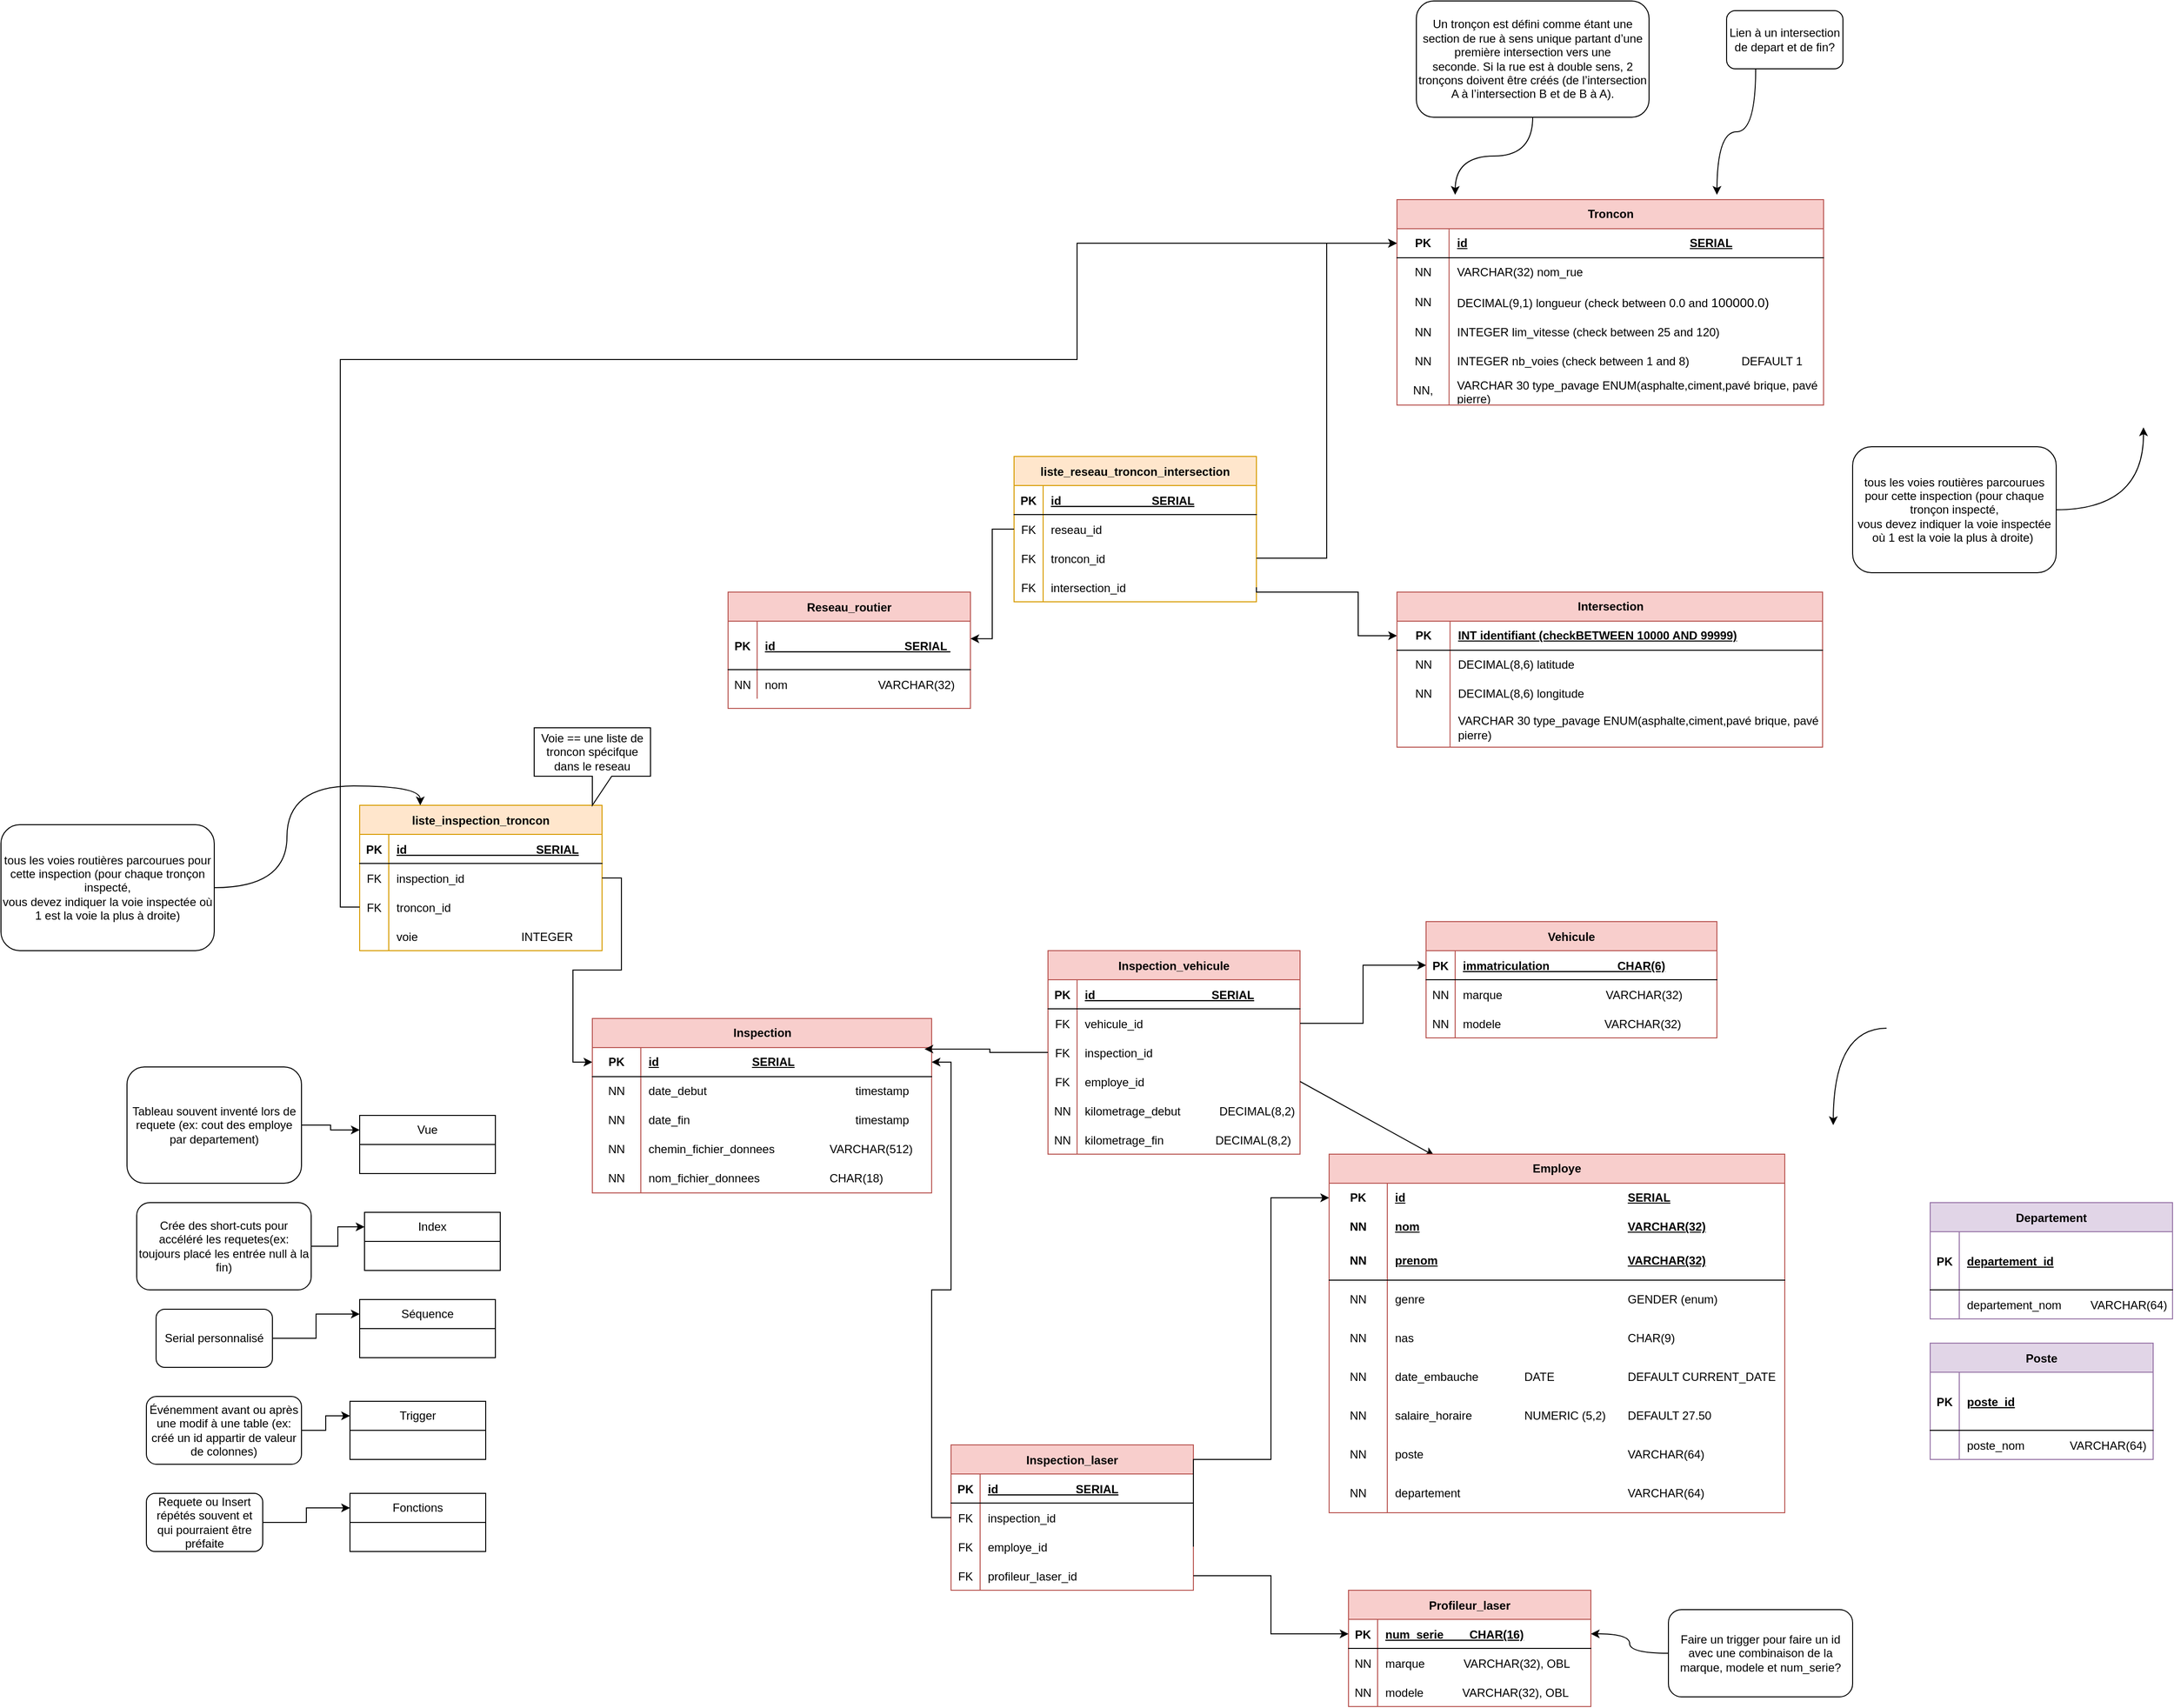 <mxfile version="24.0.7" type="device">
  <diagram id="R2lEEEUBdFMjLlhIrx00" name="Page-1">
    <mxGraphModel dx="3293" dy="1984" grid="1" gridSize="10" guides="1" tooltips="1" connect="1" arrows="1" fold="1" page="1" pageScale="1" pageWidth="850" pageHeight="1100" math="0" shadow="0" extFonts="Permanent Marker^https://fonts.googleapis.com/css?family=Permanent+Marker">
      <root>
        <mxCell id="0" />
        <mxCell id="1" parent="0" />
        <mxCell id="C-vyLk0tnHw3VtMMgP7b-2" value="Vehicule" style="shape=table;startSize=30;container=1;collapsible=1;childLayout=tableLayout;fixedRows=1;rowLines=0;fontStyle=1;align=center;resizeLast=1;fillColor=#f8cecc;strokeColor=#b85450;" parent="1" vertex="1">
          <mxGeometry x="600" y="740" width="300" height="120" as="geometry">
            <mxRectangle x="600" y="740" width="90" height="30" as="alternateBounds" />
          </mxGeometry>
        </mxCell>
        <mxCell id="C-vyLk0tnHw3VtMMgP7b-3" value="" style="shape=partialRectangle;collapsible=0;dropTarget=0;pointerEvents=0;fillColor=none;points=[[0,0.5],[1,0.5]];portConstraint=eastwest;top=0;left=0;right=0;bottom=1;" parent="C-vyLk0tnHw3VtMMgP7b-2" vertex="1">
          <mxGeometry y="30" width="300" height="30" as="geometry" />
        </mxCell>
        <mxCell id="C-vyLk0tnHw3VtMMgP7b-4" value="PK" style="shape=partialRectangle;overflow=hidden;connectable=0;fillColor=none;top=0;left=0;bottom=0;right=0;fontStyle=1;" parent="C-vyLk0tnHw3VtMMgP7b-3" vertex="1">
          <mxGeometry width="30" height="30" as="geometry">
            <mxRectangle width="30" height="30" as="alternateBounds" />
          </mxGeometry>
        </mxCell>
        <mxCell id="C-vyLk0tnHw3VtMMgP7b-5" value="immatriculation                     CHAR(6)" style="shape=partialRectangle;overflow=hidden;connectable=0;fillColor=none;top=0;left=0;bottom=0;right=0;align=left;spacingLeft=6;fontStyle=5;" parent="C-vyLk0tnHw3VtMMgP7b-3" vertex="1">
          <mxGeometry x="30" width="270" height="30" as="geometry">
            <mxRectangle width="270" height="30" as="alternateBounds" />
          </mxGeometry>
        </mxCell>
        <mxCell id="C-vyLk0tnHw3VtMMgP7b-6" value="" style="shape=partialRectangle;collapsible=0;dropTarget=0;pointerEvents=0;fillColor=none;points=[[0,0.5],[1,0.5]];portConstraint=eastwest;top=0;left=0;right=0;bottom=0;" parent="C-vyLk0tnHw3VtMMgP7b-2" vertex="1">
          <mxGeometry y="60" width="300" height="30" as="geometry" />
        </mxCell>
        <mxCell id="C-vyLk0tnHw3VtMMgP7b-7" value="NN" style="shape=partialRectangle;overflow=hidden;connectable=0;fillColor=none;top=0;left=0;bottom=0;right=0;" parent="C-vyLk0tnHw3VtMMgP7b-6" vertex="1">
          <mxGeometry width="30" height="30" as="geometry">
            <mxRectangle width="30" height="30" as="alternateBounds" />
          </mxGeometry>
        </mxCell>
        <mxCell id="C-vyLk0tnHw3VtMMgP7b-8" value="marque                                VARCHAR(32)" style="shape=partialRectangle;overflow=hidden;connectable=0;fillColor=none;top=0;left=0;bottom=0;right=0;align=left;spacingLeft=6;" parent="C-vyLk0tnHw3VtMMgP7b-6" vertex="1">
          <mxGeometry x="30" width="270" height="30" as="geometry">
            <mxRectangle width="270" height="30" as="alternateBounds" />
          </mxGeometry>
        </mxCell>
        <mxCell id="C-vyLk0tnHw3VtMMgP7b-9" value="" style="shape=partialRectangle;collapsible=0;dropTarget=0;pointerEvents=0;fillColor=none;points=[[0,0.5],[1,0.5]];portConstraint=eastwest;top=0;left=0;right=0;bottom=0;" parent="C-vyLk0tnHw3VtMMgP7b-2" vertex="1">
          <mxGeometry y="90" width="300" height="30" as="geometry" />
        </mxCell>
        <mxCell id="C-vyLk0tnHw3VtMMgP7b-10" value="NN" style="shape=partialRectangle;overflow=hidden;connectable=0;fillColor=none;top=0;left=0;bottom=0;right=0;" parent="C-vyLk0tnHw3VtMMgP7b-9" vertex="1">
          <mxGeometry width="30" height="30" as="geometry">
            <mxRectangle width="30" height="30" as="alternateBounds" />
          </mxGeometry>
        </mxCell>
        <mxCell id="C-vyLk0tnHw3VtMMgP7b-11" value="modele                                VARCHAR(32)" style="shape=partialRectangle;overflow=hidden;connectable=0;fillColor=none;top=0;left=0;bottom=0;right=0;align=left;spacingLeft=6;" parent="C-vyLk0tnHw3VtMMgP7b-9" vertex="1">
          <mxGeometry x="30" width="270" height="30" as="geometry">
            <mxRectangle width="270" height="30" as="alternateBounds" />
          </mxGeometry>
        </mxCell>
        <mxCell id="C-vyLk0tnHw3VtMMgP7b-13" value="Reseau_routier" style="shape=table;startSize=30;container=1;collapsible=1;childLayout=tableLayout;fixedRows=1;rowLines=0;fontStyle=1;align=center;resizeLast=1;fillColor=#f8cecc;strokeColor=#b85450;" parent="1" vertex="1">
          <mxGeometry x="-120" y="400" width="250" height="120" as="geometry">
            <mxRectangle x="-120" y="400" width="120" height="30" as="alternateBounds" />
          </mxGeometry>
        </mxCell>
        <mxCell id="C-vyLk0tnHw3VtMMgP7b-14" value="" style="shape=partialRectangle;collapsible=0;dropTarget=0;pointerEvents=0;fillColor=none;points=[[0,0.5],[1,0.5]];portConstraint=eastwest;top=0;left=0;right=0;bottom=1;" parent="C-vyLk0tnHw3VtMMgP7b-13" vertex="1">
          <mxGeometry y="30" width="250" height="50" as="geometry" />
        </mxCell>
        <mxCell id="C-vyLk0tnHw3VtMMgP7b-15" value="PK" style="shape=partialRectangle;overflow=hidden;connectable=0;fillColor=none;top=0;left=0;bottom=0;right=0;fontStyle=1;" parent="C-vyLk0tnHw3VtMMgP7b-14" vertex="1">
          <mxGeometry width="30" height="50" as="geometry">
            <mxRectangle width="30" height="50" as="alternateBounds" />
          </mxGeometry>
        </mxCell>
        <mxCell id="C-vyLk0tnHw3VtMMgP7b-16" value="id                                        SERIAL " style="shape=partialRectangle;overflow=hidden;connectable=0;fillColor=none;top=0;left=0;bottom=0;right=0;align=left;spacingLeft=6;fontStyle=5;" parent="C-vyLk0tnHw3VtMMgP7b-14" vertex="1">
          <mxGeometry x="30" width="220" height="50" as="geometry">
            <mxRectangle width="220" height="50" as="alternateBounds" />
          </mxGeometry>
        </mxCell>
        <mxCell id="C-vyLk0tnHw3VtMMgP7b-17" value="" style="shape=partialRectangle;collapsible=0;dropTarget=0;pointerEvents=0;fillColor=none;points=[[0,0.5],[1,0.5]];portConstraint=eastwest;top=0;left=0;right=0;bottom=0;" parent="C-vyLk0tnHw3VtMMgP7b-13" vertex="1">
          <mxGeometry y="80" width="250" height="30" as="geometry" />
        </mxCell>
        <mxCell id="C-vyLk0tnHw3VtMMgP7b-18" value="NN" style="shape=partialRectangle;overflow=hidden;connectable=0;fillColor=none;top=0;left=0;bottom=0;right=0;" parent="C-vyLk0tnHw3VtMMgP7b-17" vertex="1">
          <mxGeometry width="30" height="30" as="geometry">
            <mxRectangle width="30" height="30" as="alternateBounds" />
          </mxGeometry>
        </mxCell>
        <mxCell id="C-vyLk0tnHw3VtMMgP7b-19" value="nom                            VARCHAR(32)" style="shape=partialRectangle;overflow=hidden;connectable=0;fillColor=none;top=0;left=0;bottom=0;right=0;align=left;spacingLeft=6;" parent="C-vyLk0tnHw3VtMMgP7b-17" vertex="1">
          <mxGeometry x="30" width="220" height="30" as="geometry">
            <mxRectangle width="220" height="30" as="alternateBounds" />
          </mxGeometry>
        </mxCell>
        <mxCell id="C-vyLk0tnHw3VtMMgP7b-23" value="Profileur_laser" style="shape=table;startSize=30;container=1;collapsible=1;childLayout=tableLayout;fixedRows=1;rowLines=0;fontStyle=1;align=center;resizeLast=1;fillColor=#f8cecc;strokeColor=#b85450;" parent="1" vertex="1">
          <mxGeometry x="520" y="1430" width="250" height="120" as="geometry" />
        </mxCell>
        <mxCell id="C-vyLk0tnHw3VtMMgP7b-24" value="" style="shape=partialRectangle;collapsible=0;dropTarget=0;pointerEvents=0;fillColor=none;points=[[0,0.5],[1,0.5]];portConstraint=eastwest;top=0;left=0;right=0;bottom=1;" parent="C-vyLk0tnHw3VtMMgP7b-23" vertex="1">
          <mxGeometry y="30" width="250" height="30" as="geometry" />
        </mxCell>
        <mxCell id="C-vyLk0tnHw3VtMMgP7b-25" value="PK" style="shape=partialRectangle;overflow=hidden;connectable=0;fillColor=none;top=0;left=0;bottom=0;right=0;fontStyle=1;" parent="C-vyLk0tnHw3VtMMgP7b-24" vertex="1">
          <mxGeometry width="30" height="30" as="geometry">
            <mxRectangle width="30" height="30" as="alternateBounds" />
          </mxGeometry>
        </mxCell>
        <mxCell id="C-vyLk0tnHw3VtMMgP7b-26" value="num_serie        CHAR(16)" style="shape=partialRectangle;overflow=hidden;connectable=0;fillColor=none;top=0;left=0;bottom=0;right=0;align=left;spacingLeft=6;fontStyle=5;" parent="C-vyLk0tnHw3VtMMgP7b-24" vertex="1">
          <mxGeometry x="30" width="220" height="30" as="geometry">
            <mxRectangle width="220" height="30" as="alternateBounds" />
          </mxGeometry>
        </mxCell>
        <mxCell id="C-vyLk0tnHw3VtMMgP7b-27" value="" style="shape=partialRectangle;collapsible=0;dropTarget=0;pointerEvents=0;fillColor=none;points=[[0,0.5],[1,0.5]];portConstraint=eastwest;top=0;left=0;right=0;bottom=0;" parent="C-vyLk0tnHw3VtMMgP7b-23" vertex="1">
          <mxGeometry y="60" width="250" height="30" as="geometry" />
        </mxCell>
        <mxCell id="C-vyLk0tnHw3VtMMgP7b-28" value="NN" style="shape=partialRectangle;overflow=hidden;connectable=0;fillColor=none;top=0;left=0;bottom=0;right=0;" parent="C-vyLk0tnHw3VtMMgP7b-27" vertex="1">
          <mxGeometry width="30" height="30" as="geometry">
            <mxRectangle width="30" height="30" as="alternateBounds" />
          </mxGeometry>
        </mxCell>
        <mxCell id="C-vyLk0tnHw3VtMMgP7b-29" value="marque            VARCHAR(32), OBL" style="shape=partialRectangle;overflow=hidden;connectable=0;fillColor=none;top=0;left=0;bottom=0;right=0;align=left;spacingLeft=6;" parent="C-vyLk0tnHw3VtMMgP7b-27" vertex="1">
          <mxGeometry x="30" width="220" height="30" as="geometry">
            <mxRectangle width="220" height="30" as="alternateBounds" />
          </mxGeometry>
        </mxCell>
        <mxCell id="Cfk49-MD2ZqIIwPq4QvF-4" style="shape=partialRectangle;collapsible=0;dropTarget=0;pointerEvents=0;fillColor=none;points=[[0,0.5],[1,0.5]];portConstraint=eastwest;top=0;left=0;right=0;bottom=0;" parent="C-vyLk0tnHw3VtMMgP7b-23" vertex="1">
          <mxGeometry y="90" width="250" height="30" as="geometry" />
        </mxCell>
        <mxCell id="Cfk49-MD2ZqIIwPq4QvF-5" value="NN" style="shape=partialRectangle;overflow=hidden;connectable=0;fillColor=none;top=0;left=0;bottom=0;right=0;" parent="Cfk49-MD2ZqIIwPq4QvF-4" vertex="1">
          <mxGeometry width="30" height="30" as="geometry">
            <mxRectangle width="30" height="30" as="alternateBounds" />
          </mxGeometry>
        </mxCell>
        <mxCell id="Cfk49-MD2ZqIIwPq4QvF-6" value="modele            VARCHAR(32), OBL" style="shape=partialRectangle;overflow=hidden;connectable=0;fillColor=none;top=0;left=0;bottom=0;right=0;align=left;spacingLeft=6;" parent="Cfk49-MD2ZqIIwPq4QvF-4" vertex="1">
          <mxGeometry x="30" width="220" height="30" as="geometry">
            <mxRectangle width="220" height="30" as="alternateBounds" />
          </mxGeometry>
        </mxCell>
        <mxCell id="Cfk49-MD2ZqIIwPq4QvF-22" value="liste_reseau_troncon_intersection" style="shape=table;startSize=30;container=1;collapsible=1;childLayout=tableLayout;fixedRows=1;rowLines=0;fontStyle=1;align=center;resizeLast=1;fillColor=#ffe6cc;strokeColor=#d79b00;" parent="1" vertex="1">
          <mxGeometry x="175" y="260" width="250" height="150" as="geometry">
            <mxRectangle x="175" y="260" width="220" height="30" as="alternateBounds" />
          </mxGeometry>
        </mxCell>
        <mxCell id="Cfk49-MD2ZqIIwPq4QvF-23" value="" style="shape=partialRectangle;collapsible=0;dropTarget=0;pointerEvents=0;fillColor=none;points=[[0,0.5],[1,0.5]];portConstraint=eastwest;top=0;left=0;right=0;bottom=1;" parent="Cfk49-MD2ZqIIwPq4QvF-22" vertex="1">
          <mxGeometry y="30" width="250" height="30" as="geometry" />
        </mxCell>
        <mxCell id="Cfk49-MD2ZqIIwPq4QvF-24" value="PK" style="shape=partialRectangle;overflow=hidden;connectable=0;fillColor=none;top=0;left=0;bottom=0;right=0;fontStyle=1;" parent="Cfk49-MD2ZqIIwPq4QvF-23" vertex="1">
          <mxGeometry width="30" height="30" as="geometry">
            <mxRectangle width="30" height="30" as="alternateBounds" />
          </mxGeometry>
        </mxCell>
        <mxCell id="Cfk49-MD2ZqIIwPq4QvF-25" value="id                            SERIAL" style="shape=partialRectangle;overflow=hidden;connectable=0;fillColor=none;top=0;left=0;bottom=0;right=0;align=left;spacingLeft=6;fontStyle=5;" parent="Cfk49-MD2ZqIIwPq4QvF-23" vertex="1">
          <mxGeometry x="30" width="220" height="30" as="geometry">
            <mxRectangle width="220" height="30" as="alternateBounds" />
          </mxGeometry>
        </mxCell>
        <mxCell id="Cfk49-MD2ZqIIwPq4QvF-26" value="" style="shape=partialRectangle;collapsible=0;dropTarget=0;pointerEvents=0;fillColor=none;points=[[0,0.5],[1,0.5]];portConstraint=eastwest;top=0;left=0;right=0;bottom=0;" parent="Cfk49-MD2ZqIIwPq4QvF-22" vertex="1">
          <mxGeometry y="60" width="250" height="30" as="geometry" />
        </mxCell>
        <mxCell id="Cfk49-MD2ZqIIwPq4QvF-27" value="FK" style="shape=partialRectangle;overflow=hidden;connectable=0;fillColor=none;top=0;left=0;bottom=0;right=0;" parent="Cfk49-MD2ZqIIwPq4QvF-26" vertex="1">
          <mxGeometry width="30" height="30" as="geometry">
            <mxRectangle width="30" height="30" as="alternateBounds" />
          </mxGeometry>
        </mxCell>
        <mxCell id="Cfk49-MD2ZqIIwPq4QvF-28" value="reseau_id" style="shape=partialRectangle;overflow=hidden;connectable=0;fillColor=none;top=0;left=0;bottom=0;right=0;align=left;spacingLeft=6;" parent="Cfk49-MD2ZqIIwPq4QvF-26" vertex="1">
          <mxGeometry x="30" width="220" height="30" as="geometry">
            <mxRectangle width="220" height="30" as="alternateBounds" />
          </mxGeometry>
        </mxCell>
        <mxCell id="Cfk49-MD2ZqIIwPq4QvF-29" value="" style="shape=partialRectangle;collapsible=0;dropTarget=0;pointerEvents=0;fillColor=none;points=[[0,0.5],[1,0.5]];portConstraint=eastwest;top=0;left=0;right=0;bottom=0;" parent="Cfk49-MD2ZqIIwPq4QvF-22" vertex="1">
          <mxGeometry y="90" width="250" height="30" as="geometry" />
        </mxCell>
        <mxCell id="Cfk49-MD2ZqIIwPq4QvF-30" value="FK" style="shape=partialRectangle;overflow=hidden;connectable=0;fillColor=none;top=0;left=0;bottom=0;right=0;" parent="Cfk49-MD2ZqIIwPq4QvF-29" vertex="1">
          <mxGeometry width="30" height="30" as="geometry">
            <mxRectangle width="30" height="30" as="alternateBounds" />
          </mxGeometry>
        </mxCell>
        <mxCell id="Cfk49-MD2ZqIIwPq4QvF-31" value="troncon_id" style="shape=partialRectangle;overflow=hidden;connectable=0;fillColor=none;top=0;left=0;bottom=0;right=0;align=left;spacingLeft=6;" parent="Cfk49-MD2ZqIIwPq4QvF-29" vertex="1">
          <mxGeometry x="30" width="220" height="30" as="geometry">
            <mxRectangle width="220" height="30" as="alternateBounds" />
          </mxGeometry>
        </mxCell>
        <mxCell id="HNpGyz6ydOrOyHHForkR-76" style="shape=partialRectangle;collapsible=0;dropTarget=0;pointerEvents=0;fillColor=none;points=[[0,0.5],[1,0.5]];portConstraint=eastwest;top=0;left=0;right=0;bottom=0;" parent="Cfk49-MD2ZqIIwPq4QvF-22" vertex="1">
          <mxGeometry y="120" width="250" height="30" as="geometry" />
        </mxCell>
        <mxCell id="HNpGyz6ydOrOyHHForkR-77" value="FK" style="shape=partialRectangle;overflow=hidden;connectable=0;fillColor=none;top=0;left=0;bottom=0;right=0;" parent="HNpGyz6ydOrOyHHForkR-76" vertex="1">
          <mxGeometry width="30" height="30" as="geometry">
            <mxRectangle width="30" height="30" as="alternateBounds" />
          </mxGeometry>
        </mxCell>
        <mxCell id="HNpGyz6ydOrOyHHForkR-78" value="intersection_id" style="shape=partialRectangle;overflow=hidden;connectable=0;fillColor=none;top=0;left=0;bottom=0;right=0;align=left;spacingLeft=6;" parent="HNpGyz6ydOrOyHHForkR-76" vertex="1">
          <mxGeometry x="30" width="220" height="30" as="geometry">
            <mxRectangle width="220" height="30" as="alternateBounds" />
          </mxGeometry>
        </mxCell>
        <mxCell id="Cfk49-MD2ZqIIwPq4QvF-53" style="edgeStyle=orthogonalEdgeStyle;rounded=0;orthogonalLoop=1;jettySize=auto;html=1;exitX=1;exitY=0.5;exitDx=0;exitDy=0;entryX=0;entryY=0.5;entryDx=0;entryDy=0;" parent="1" source="Cfk49-MD2ZqIIwPq4QvF-29" target="HNpGyz6ydOrOyHHForkR-45" edge="1">
          <mxGeometry relative="1" as="geometry">
            <mxPoint x="599.46" y="289.14" as="targetPoint" />
          </mxGeometry>
        </mxCell>
        <mxCell id="Cfk49-MD2ZqIIwPq4QvF-55" style="edgeStyle=orthogonalEdgeStyle;rounded=0;orthogonalLoop=1;jettySize=auto;html=1;exitX=1;exitY=0.5;exitDx=0;exitDy=0;entryX=0;entryY=0.5;entryDx=0;entryDy=0;" parent="1" source="HNpGyz6ydOrOyHHForkR-76" target="HNpGyz6ydOrOyHHForkR-64" edge="1">
          <mxGeometry relative="1" as="geometry">
            <mxPoint x="500" y="615" as="sourcePoint" />
            <mxPoint x="600" y="575" as="targetPoint" />
            <Array as="points">
              <mxPoint x="425" y="400" />
              <mxPoint x="530" y="400" />
              <mxPoint x="530" y="445" />
            </Array>
          </mxGeometry>
        </mxCell>
        <mxCell id="Cfk49-MD2ZqIIwPq4QvF-66" value="Inspection_vehicule" style="shape=table;startSize=30;container=1;collapsible=1;childLayout=tableLayout;fixedRows=1;rowLines=0;fontStyle=1;align=center;resizeLast=1;fillColor=#f8cecc;strokeColor=#b85450;" parent="1" vertex="1">
          <mxGeometry x="210" y="770" width="260" height="210" as="geometry">
            <mxRectangle x="210" y="770" width="150" height="30" as="alternateBounds" />
          </mxGeometry>
        </mxCell>
        <mxCell id="Cfk49-MD2ZqIIwPq4QvF-67" value="" style="shape=partialRectangle;collapsible=0;dropTarget=0;pointerEvents=0;fillColor=none;points=[[0,0.5],[1,0.5]];portConstraint=eastwest;top=0;left=0;right=0;bottom=1;" parent="Cfk49-MD2ZqIIwPq4QvF-66" vertex="1">
          <mxGeometry y="30" width="260" height="30" as="geometry" />
        </mxCell>
        <mxCell id="Cfk49-MD2ZqIIwPq4QvF-68" value="PK" style="shape=partialRectangle;overflow=hidden;connectable=0;fillColor=none;top=0;left=0;bottom=0;right=0;fontStyle=1;" parent="Cfk49-MD2ZqIIwPq4QvF-67" vertex="1">
          <mxGeometry width="30" height="30" as="geometry">
            <mxRectangle width="30" height="30" as="alternateBounds" />
          </mxGeometry>
        </mxCell>
        <mxCell id="Cfk49-MD2ZqIIwPq4QvF-69" value="id                                    SERIAL" style="shape=partialRectangle;overflow=hidden;connectable=0;fillColor=none;top=0;left=0;bottom=0;right=0;align=left;spacingLeft=6;fontStyle=5;" parent="Cfk49-MD2ZqIIwPq4QvF-67" vertex="1">
          <mxGeometry x="30" width="230" height="30" as="geometry">
            <mxRectangle width="230" height="30" as="alternateBounds" />
          </mxGeometry>
        </mxCell>
        <mxCell id="Cfk49-MD2ZqIIwPq4QvF-73" value="" style="shape=partialRectangle;collapsible=0;dropTarget=0;pointerEvents=0;fillColor=none;points=[[0,0.5],[1,0.5]];portConstraint=eastwest;top=0;left=0;right=0;bottom=0;" parent="Cfk49-MD2ZqIIwPq4QvF-66" vertex="1">
          <mxGeometry y="60" width="260" height="30" as="geometry" />
        </mxCell>
        <mxCell id="Cfk49-MD2ZqIIwPq4QvF-74" value="FK" style="shape=partialRectangle;overflow=hidden;connectable=0;fillColor=none;top=0;left=0;bottom=0;right=0;" parent="Cfk49-MD2ZqIIwPq4QvF-73" vertex="1">
          <mxGeometry width="30" height="30" as="geometry">
            <mxRectangle width="30" height="30" as="alternateBounds" />
          </mxGeometry>
        </mxCell>
        <mxCell id="Cfk49-MD2ZqIIwPq4QvF-75" value="vehicule_id" style="shape=partialRectangle;overflow=hidden;connectable=0;fillColor=none;top=0;left=0;bottom=0;right=0;align=left;spacingLeft=6;" parent="Cfk49-MD2ZqIIwPq4QvF-73" vertex="1">
          <mxGeometry x="30" width="230" height="30" as="geometry">
            <mxRectangle width="230" height="30" as="alternateBounds" />
          </mxGeometry>
        </mxCell>
        <mxCell id="61kUGkNy6JDjp2yaRCEr-1" style="shape=partialRectangle;collapsible=0;dropTarget=0;pointerEvents=0;fillColor=none;points=[[0,0.5],[1,0.5]];portConstraint=eastwest;top=0;left=0;right=0;bottom=0;" vertex="1" parent="Cfk49-MD2ZqIIwPq4QvF-66">
          <mxGeometry y="90" width="260" height="30" as="geometry" />
        </mxCell>
        <mxCell id="61kUGkNy6JDjp2yaRCEr-2" value="FK" style="shape=partialRectangle;overflow=hidden;connectable=0;fillColor=none;top=0;left=0;bottom=0;right=0;" vertex="1" parent="61kUGkNy6JDjp2yaRCEr-1">
          <mxGeometry width="30" height="30" as="geometry">
            <mxRectangle width="30" height="30" as="alternateBounds" />
          </mxGeometry>
        </mxCell>
        <mxCell id="61kUGkNy6JDjp2yaRCEr-3" value="inspection_id" style="shape=partialRectangle;overflow=hidden;connectable=0;fillColor=none;top=0;left=0;bottom=0;right=0;align=left;spacingLeft=6;" vertex="1" parent="61kUGkNy6JDjp2yaRCEr-1">
          <mxGeometry x="30" width="230" height="30" as="geometry">
            <mxRectangle width="230" height="30" as="alternateBounds" />
          </mxGeometry>
        </mxCell>
        <mxCell id="Cfk49-MD2ZqIIwPq4QvF-100" style="shape=partialRectangle;collapsible=0;dropTarget=0;pointerEvents=0;fillColor=none;points=[[0,0.5],[1,0.5]];portConstraint=eastwest;top=0;left=0;right=0;bottom=0;" parent="Cfk49-MD2ZqIIwPq4QvF-66" vertex="1">
          <mxGeometry y="120" width="260" height="30" as="geometry" />
        </mxCell>
        <mxCell id="Cfk49-MD2ZqIIwPq4QvF-101" value="FK" style="shape=partialRectangle;overflow=hidden;connectable=0;fillColor=none;top=0;left=0;bottom=0;right=0;" parent="Cfk49-MD2ZqIIwPq4QvF-100" vertex="1">
          <mxGeometry width="30" height="30" as="geometry">
            <mxRectangle width="30" height="30" as="alternateBounds" />
          </mxGeometry>
        </mxCell>
        <mxCell id="Cfk49-MD2ZqIIwPq4QvF-102" value="employe_id" style="shape=partialRectangle;overflow=hidden;connectable=0;fillColor=none;top=0;left=0;bottom=0;right=0;align=left;spacingLeft=6;" parent="Cfk49-MD2ZqIIwPq4QvF-100" vertex="1">
          <mxGeometry x="30" width="230" height="30" as="geometry">
            <mxRectangle width="230" height="30" as="alternateBounds" />
          </mxGeometry>
        </mxCell>
        <mxCell id="HNpGyz6ydOrOyHHForkR-92" style="shape=partialRectangle;collapsible=0;dropTarget=0;pointerEvents=0;fillColor=none;points=[[0,0.5],[1,0.5]];portConstraint=eastwest;top=0;left=0;right=0;bottom=0;" parent="Cfk49-MD2ZqIIwPq4QvF-66" vertex="1">
          <mxGeometry y="150" width="260" height="30" as="geometry" />
        </mxCell>
        <mxCell id="HNpGyz6ydOrOyHHForkR-93" value="NN" style="shape=partialRectangle;overflow=hidden;connectable=0;fillColor=none;top=0;left=0;bottom=0;right=0;" parent="HNpGyz6ydOrOyHHForkR-92" vertex="1">
          <mxGeometry width="30" height="30" as="geometry">
            <mxRectangle width="30" height="30" as="alternateBounds" />
          </mxGeometry>
        </mxCell>
        <mxCell id="HNpGyz6ydOrOyHHForkR-94" value="kilometrage_debut            DECIMAL(8,2)" style="shape=partialRectangle;overflow=hidden;connectable=0;fillColor=none;top=0;left=0;bottom=0;right=0;align=left;spacingLeft=6;" parent="HNpGyz6ydOrOyHHForkR-92" vertex="1">
          <mxGeometry x="30" width="230" height="30" as="geometry">
            <mxRectangle width="230" height="30" as="alternateBounds" />
          </mxGeometry>
        </mxCell>
        <mxCell id="HNpGyz6ydOrOyHHForkR-95" style="shape=partialRectangle;collapsible=0;dropTarget=0;pointerEvents=0;fillColor=none;points=[[0,0.5],[1,0.5]];portConstraint=eastwest;top=0;left=0;right=0;bottom=0;" parent="Cfk49-MD2ZqIIwPq4QvF-66" vertex="1">
          <mxGeometry y="180" width="260" height="30" as="geometry" />
        </mxCell>
        <mxCell id="HNpGyz6ydOrOyHHForkR-96" value="NN" style="shape=partialRectangle;overflow=hidden;connectable=0;fillColor=none;top=0;left=0;bottom=0;right=0;" parent="HNpGyz6ydOrOyHHForkR-95" vertex="1">
          <mxGeometry width="30" height="30" as="geometry">
            <mxRectangle width="30" height="30" as="alternateBounds" />
          </mxGeometry>
        </mxCell>
        <mxCell id="HNpGyz6ydOrOyHHForkR-97" value="kilometrage_fin                DECIMAL(8,2)" style="shape=partialRectangle;overflow=hidden;connectable=0;fillColor=none;top=0;left=0;bottom=0;right=0;align=left;spacingLeft=6;" parent="HNpGyz6ydOrOyHHForkR-95" vertex="1">
          <mxGeometry x="30" width="230" height="30" as="geometry">
            <mxRectangle width="230" height="30" as="alternateBounds" />
          </mxGeometry>
        </mxCell>
        <mxCell id="Cfk49-MD2ZqIIwPq4QvF-87" style="edgeStyle=orthogonalEdgeStyle;rounded=0;orthogonalLoop=1;jettySize=auto;html=1;exitX=1;exitY=0.5;exitDx=0;exitDy=0;entryX=0;entryY=0.5;entryDx=0;entryDy=0;" parent="1" source="Cfk49-MD2ZqIIwPq4QvF-73" target="C-vyLk0tnHw3VtMMgP7b-3" edge="1">
          <mxGeometry relative="1" as="geometry" />
        </mxCell>
        <mxCell id="Cfk49-MD2ZqIIwPq4QvF-88" value="Inspection_laser" style="shape=table;startSize=30;container=1;collapsible=1;childLayout=tableLayout;fixedRows=1;rowLines=0;fontStyle=1;align=center;resizeLast=1;fillColor=#f8cecc;strokeColor=#b85450;" parent="1" vertex="1">
          <mxGeometry x="110" y="1280" width="250" height="150" as="geometry" />
        </mxCell>
        <mxCell id="Cfk49-MD2ZqIIwPq4QvF-89" value="" style="shape=partialRectangle;collapsible=0;dropTarget=0;pointerEvents=0;fillColor=none;points=[[0,0.5],[1,0.5]];portConstraint=eastwest;top=0;left=0;right=0;bottom=1;" parent="Cfk49-MD2ZqIIwPq4QvF-88" vertex="1">
          <mxGeometry y="30" width="250" height="30" as="geometry" />
        </mxCell>
        <mxCell id="Cfk49-MD2ZqIIwPq4QvF-90" value="PK" style="shape=partialRectangle;overflow=hidden;connectable=0;fillColor=none;top=0;left=0;bottom=0;right=0;fontStyle=1;" parent="Cfk49-MD2ZqIIwPq4QvF-89" vertex="1">
          <mxGeometry width="30" height="30" as="geometry">
            <mxRectangle width="30" height="30" as="alternateBounds" />
          </mxGeometry>
        </mxCell>
        <mxCell id="Cfk49-MD2ZqIIwPq4QvF-91" value="id                        SERIAL" style="shape=partialRectangle;overflow=hidden;connectable=0;fillColor=none;top=0;left=0;bottom=0;right=0;align=left;spacingLeft=6;fontStyle=5;" parent="Cfk49-MD2ZqIIwPq4QvF-89" vertex="1">
          <mxGeometry x="30" width="220" height="30" as="geometry">
            <mxRectangle width="220" height="30" as="alternateBounds" />
          </mxGeometry>
        </mxCell>
        <mxCell id="61kUGkNy6JDjp2yaRCEr-4" style="shape=partialRectangle;collapsible=0;dropTarget=0;pointerEvents=0;fillColor=none;points=[[0,0.5],[1,0.5]];portConstraint=eastwest;top=0;left=0;right=0;bottom=0;" vertex="1" parent="Cfk49-MD2ZqIIwPq4QvF-88">
          <mxGeometry y="60" width="250" height="30" as="geometry" />
        </mxCell>
        <mxCell id="61kUGkNy6JDjp2yaRCEr-5" value="FK" style="shape=partialRectangle;overflow=hidden;connectable=0;fillColor=none;top=0;left=0;bottom=0;right=0;" vertex="1" parent="61kUGkNy6JDjp2yaRCEr-4">
          <mxGeometry width="30" height="30" as="geometry">
            <mxRectangle width="30" height="30" as="alternateBounds" />
          </mxGeometry>
        </mxCell>
        <mxCell id="61kUGkNy6JDjp2yaRCEr-6" value="inspection_id" style="shape=partialRectangle;overflow=hidden;connectable=0;fillColor=none;top=0;left=0;bottom=0;right=0;align=left;spacingLeft=6;" vertex="1" parent="61kUGkNy6JDjp2yaRCEr-4">
          <mxGeometry x="30" width="220" height="30" as="geometry">
            <mxRectangle width="220" height="30" as="alternateBounds" />
          </mxGeometry>
        </mxCell>
        <mxCell id="Cfk49-MD2ZqIIwPq4QvF-95" value="" style="shape=partialRectangle;collapsible=0;dropTarget=0;pointerEvents=0;fillColor=none;points=[[0,0.5],[1,0.5]];portConstraint=eastwest;top=0;left=0;right=0;bottom=0;" parent="Cfk49-MD2ZqIIwPq4QvF-88" vertex="1">
          <mxGeometry y="90" width="250" height="30" as="geometry" />
        </mxCell>
        <mxCell id="Cfk49-MD2ZqIIwPq4QvF-96" value="FK" style="shape=partialRectangle;overflow=hidden;connectable=0;fillColor=none;top=0;left=0;bottom=0;right=0;" parent="Cfk49-MD2ZqIIwPq4QvF-95" vertex="1">
          <mxGeometry width="30" height="30" as="geometry">
            <mxRectangle width="30" height="30" as="alternateBounds" />
          </mxGeometry>
        </mxCell>
        <mxCell id="Cfk49-MD2ZqIIwPq4QvF-97" value="employe_id" style="shape=partialRectangle;overflow=hidden;connectable=0;fillColor=none;top=0;left=0;bottom=0;right=0;align=left;spacingLeft=6;" parent="Cfk49-MD2ZqIIwPq4QvF-95" vertex="1">
          <mxGeometry x="30" width="220" height="30" as="geometry">
            <mxRectangle width="220" height="30" as="alternateBounds" />
          </mxGeometry>
        </mxCell>
        <mxCell id="Cfk49-MD2ZqIIwPq4QvF-104" style="shape=partialRectangle;collapsible=0;dropTarget=0;pointerEvents=0;fillColor=none;points=[[0,0.5],[1,0.5]];portConstraint=eastwest;top=0;left=0;right=0;bottom=0;" parent="Cfk49-MD2ZqIIwPq4QvF-88" vertex="1">
          <mxGeometry y="120" width="250" height="30" as="geometry" />
        </mxCell>
        <mxCell id="Cfk49-MD2ZqIIwPq4QvF-105" value="FK" style="shape=partialRectangle;overflow=hidden;connectable=0;fillColor=none;top=0;left=0;bottom=0;right=0;" parent="Cfk49-MD2ZqIIwPq4QvF-104" vertex="1">
          <mxGeometry width="30" height="30" as="geometry">
            <mxRectangle width="30" height="30" as="alternateBounds" />
          </mxGeometry>
        </mxCell>
        <mxCell id="Cfk49-MD2ZqIIwPq4QvF-106" value="profileur_laser_id" style="shape=partialRectangle;overflow=hidden;connectable=0;fillColor=none;top=0;left=0;bottom=0;right=0;align=left;spacingLeft=6;" parent="Cfk49-MD2ZqIIwPq4QvF-104" vertex="1">
          <mxGeometry x="30" width="220" height="30" as="geometry">
            <mxRectangle width="220" height="30" as="alternateBounds" />
          </mxGeometry>
        </mxCell>
        <mxCell id="Cfk49-MD2ZqIIwPq4QvF-103" style="rounded=0;orthogonalLoop=1;jettySize=auto;html=1;exitX=1;exitY=0.5;exitDx=0;exitDy=0;entryX=-0.007;entryY=0.189;entryDx=0;entryDy=0;entryPerimeter=0;" parent="1" source="Cfk49-MD2ZqIIwPq4QvF-100" edge="1">
          <mxGeometry relative="1" as="geometry">
            <mxPoint x="608.25" y="981.34" as="targetPoint" />
          </mxGeometry>
        </mxCell>
        <mxCell id="Cfk49-MD2ZqIIwPq4QvF-107" style="edgeStyle=orthogonalEdgeStyle;rounded=0;orthogonalLoop=1;jettySize=auto;html=1;exitX=1;exitY=0.5;exitDx=0;exitDy=0;entryX=0;entryY=0.5;entryDx=0;entryDy=0;" parent="1" source="Cfk49-MD2ZqIIwPq4QvF-95" target="HNpGyz6ydOrOyHHForkR-13" edge="1">
          <mxGeometry relative="1" as="geometry">
            <mxPoint x="606.75" y="1010.5" as="targetPoint" />
            <Array as="points">
              <mxPoint x="360" y="1295" />
              <mxPoint x="440" y="1295" />
              <mxPoint x="440" y="1025" />
            </Array>
          </mxGeometry>
        </mxCell>
        <mxCell id="Cfk49-MD2ZqIIwPq4QvF-108" style="edgeStyle=orthogonalEdgeStyle;rounded=0;orthogonalLoop=1;jettySize=auto;html=1;exitX=1;exitY=0.5;exitDx=0;exitDy=0;entryX=0;entryY=0.5;entryDx=0;entryDy=0;" parent="1" source="Cfk49-MD2ZqIIwPq4QvF-104" target="C-vyLk0tnHw3VtMMgP7b-24" edge="1">
          <mxGeometry relative="1" as="geometry" />
        </mxCell>
        <mxCell id="Cfk49-MD2ZqIIwPq4QvF-121" style="edgeStyle=orthogonalEdgeStyle;rounded=0;orthogonalLoop=1;jettySize=auto;html=1;exitX=0;exitY=0.5;exitDx=0;exitDy=0;entryX=1;entryY=0.361;entryDx=0;entryDy=0;entryPerimeter=0;" parent="1" source="Cfk49-MD2ZqIIwPq4QvF-26" target="C-vyLk0tnHw3VtMMgP7b-14" edge="1">
          <mxGeometry relative="1" as="geometry" />
        </mxCell>
        <mxCell id="Cfk49-MD2ZqIIwPq4QvF-144" value="liste_inspection_troncon" style="shape=table;startSize=30;container=1;collapsible=1;childLayout=tableLayout;fixedRows=1;rowLines=0;fontStyle=1;align=center;resizeLast=1;fillColor=#ffe6cc;strokeColor=#d79b00;" parent="1" vertex="1">
          <mxGeometry x="-500" y="620" width="250" height="150" as="geometry">
            <mxRectangle x="-500" y="620" width="170" height="30" as="alternateBounds" />
          </mxGeometry>
        </mxCell>
        <mxCell id="Cfk49-MD2ZqIIwPq4QvF-145" value="" style="shape=partialRectangle;collapsible=0;dropTarget=0;pointerEvents=0;fillColor=none;points=[[0,0.5],[1,0.5]];portConstraint=eastwest;top=0;left=0;right=0;bottom=1;" parent="Cfk49-MD2ZqIIwPq4QvF-144" vertex="1">
          <mxGeometry y="30" width="250" height="30" as="geometry" />
        </mxCell>
        <mxCell id="Cfk49-MD2ZqIIwPq4QvF-146" value="PK" style="shape=partialRectangle;overflow=hidden;connectable=0;fillColor=none;top=0;left=0;bottom=0;right=0;fontStyle=1;" parent="Cfk49-MD2ZqIIwPq4QvF-145" vertex="1">
          <mxGeometry width="30" height="30" as="geometry">
            <mxRectangle width="30" height="30" as="alternateBounds" />
          </mxGeometry>
        </mxCell>
        <mxCell id="Cfk49-MD2ZqIIwPq4QvF-147" value="id                                        SERIAL" style="shape=partialRectangle;overflow=hidden;connectable=0;fillColor=none;top=0;left=0;bottom=0;right=0;align=left;spacingLeft=6;fontStyle=5;" parent="Cfk49-MD2ZqIIwPq4QvF-145" vertex="1">
          <mxGeometry x="30" width="220" height="30" as="geometry">
            <mxRectangle width="220" height="30" as="alternateBounds" />
          </mxGeometry>
        </mxCell>
        <mxCell id="Cfk49-MD2ZqIIwPq4QvF-148" value="" style="shape=partialRectangle;collapsible=0;dropTarget=0;pointerEvents=0;fillColor=none;points=[[0,0.5],[1,0.5]];portConstraint=eastwest;top=0;left=0;right=0;bottom=0;" parent="Cfk49-MD2ZqIIwPq4QvF-144" vertex="1">
          <mxGeometry y="60" width="250" height="30" as="geometry" />
        </mxCell>
        <mxCell id="Cfk49-MD2ZqIIwPq4QvF-149" value="FK" style="shape=partialRectangle;overflow=hidden;connectable=0;fillColor=none;top=0;left=0;bottom=0;right=0;" parent="Cfk49-MD2ZqIIwPq4QvF-148" vertex="1">
          <mxGeometry width="30" height="30" as="geometry">
            <mxRectangle width="30" height="30" as="alternateBounds" />
          </mxGeometry>
        </mxCell>
        <mxCell id="Cfk49-MD2ZqIIwPq4QvF-150" value="inspection_id" style="shape=partialRectangle;overflow=hidden;connectable=0;fillColor=none;top=0;left=0;bottom=0;right=0;align=left;spacingLeft=6;" parent="Cfk49-MD2ZqIIwPq4QvF-148" vertex="1">
          <mxGeometry x="30" width="220" height="30" as="geometry">
            <mxRectangle width="220" height="30" as="alternateBounds" />
          </mxGeometry>
        </mxCell>
        <mxCell id="Cfk49-MD2ZqIIwPq4QvF-151" value="" style="shape=partialRectangle;collapsible=0;dropTarget=0;pointerEvents=0;fillColor=none;points=[[0,0.5],[1,0.5]];portConstraint=eastwest;top=0;left=0;right=0;bottom=0;" parent="Cfk49-MD2ZqIIwPq4QvF-144" vertex="1">
          <mxGeometry y="90" width="250" height="30" as="geometry" />
        </mxCell>
        <mxCell id="Cfk49-MD2ZqIIwPq4QvF-152" value="FK" style="shape=partialRectangle;overflow=hidden;connectable=0;fillColor=none;top=0;left=0;bottom=0;right=0;" parent="Cfk49-MD2ZqIIwPq4QvF-151" vertex="1">
          <mxGeometry width="30" height="30" as="geometry">
            <mxRectangle width="30" height="30" as="alternateBounds" />
          </mxGeometry>
        </mxCell>
        <mxCell id="Cfk49-MD2ZqIIwPq4QvF-153" value="troncon_id" style="shape=partialRectangle;overflow=hidden;connectable=0;fillColor=none;top=0;left=0;bottom=0;right=0;align=left;spacingLeft=6;" parent="Cfk49-MD2ZqIIwPq4QvF-151" vertex="1">
          <mxGeometry x="30" width="220" height="30" as="geometry">
            <mxRectangle width="220" height="30" as="alternateBounds" />
          </mxGeometry>
        </mxCell>
        <mxCell id="HNpGyz6ydOrOyHHForkR-1" style="shape=partialRectangle;collapsible=0;dropTarget=0;pointerEvents=0;fillColor=none;points=[[0,0.5],[1,0.5]];portConstraint=eastwest;top=0;left=0;right=0;bottom=0;" parent="Cfk49-MD2ZqIIwPq4QvF-144" vertex="1">
          <mxGeometry y="120" width="250" height="30" as="geometry" />
        </mxCell>
        <mxCell id="HNpGyz6ydOrOyHHForkR-2" style="shape=partialRectangle;overflow=hidden;connectable=0;fillColor=none;top=0;left=0;bottom=0;right=0;" parent="HNpGyz6ydOrOyHHForkR-1" vertex="1">
          <mxGeometry width="30" height="30" as="geometry">
            <mxRectangle width="30" height="30" as="alternateBounds" />
          </mxGeometry>
        </mxCell>
        <mxCell id="HNpGyz6ydOrOyHHForkR-3" value="voie                                INTEGER" style="shape=partialRectangle;overflow=hidden;connectable=0;fillColor=none;top=0;left=0;bottom=0;right=0;align=left;spacingLeft=6;" parent="HNpGyz6ydOrOyHHForkR-1" vertex="1">
          <mxGeometry x="30" width="220" height="30" as="geometry">
            <mxRectangle width="220" height="30" as="alternateBounds" />
          </mxGeometry>
        </mxCell>
        <mxCell id="Cfk49-MD2ZqIIwPq4QvF-154" style="edgeStyle=orthogonalEdgeStyle;rounded=0;orthogonalLoop=1;jettySize=auto;html=1;exitX=1;exitY=0.5;exitDx=0;exitDy=0;" parent="1" source="Cfk49-MD2ZqIIwPq4QvF-148" target="HNpGyz6ydOrOyHHForkR-130" edge="1">
          <mxGeometry relative="1" as="geometry">
            <mxPoint x="-174.25" y="821.36" as="targetPoint" />
          </mxGeometry>
        </mxCell>
        <mxCell id="Cfk49-MD2ZqIIwPq4QvF-158" style="edgeStyle=orthogonalEdgeStyle;rounded=0;orthogonalLoop=1;jettySize=auto;html=1;exitX=0;exitY=0.5;exitDx=0;exitDy=0;entryX=0;entryY=0.5;entryDx=0;entryDy=0;" parent="1" source="Cfk49-MD2ZqIIwPq4QvF-151" target="HNpGyz6ydOrOyHHForkR-45" edge="1">
          <mxGeometry relative="1" as="geometry">
            <Array as="points">
              <mxPoint x="-520" y="725" />
              <mxPoint x="-520" y="160" />
              <mxPoint x="240" y="160" />
              <mxPoint x="240" y="40" />
            </Array>
            <mxPoint x="600" y="248.7" as="targetPoint" />
          </mxGeometry>
        </mxCell>
        <mxCell id="Cfk49-MD2ZqIIwPq4QvF-161" value="Voie == une liste de troncon spécifque dans le reseau" style="shape=callout;whiteSpace=wrap;html=1;perimeter=calloutPerimeter;" parent="1" vertex="1">
          <mxGeometry x="-320" y="540" width="120" height="80" as="geometry" />
        </mxCell>
        <mxCell id="Cfk49-MD2ZqIIwPq4QvF-184" value="Departement" style="shape=table;startSize=30;container=1;collapsible=1;childLayout=tableLayout;fixedRows=1;rowLines=0;fontStyle=1;align=center;resizeLast=1;fillColor=#e1d5e7;strokeColor=#9673a6;" parent="1" vertex="1">
          <mxGeometry x="1120" y="1030" width="250.0" height="120" as="geometry">
            <mxRectangle x="1120" y="1030" width="110" height="30" as="alternateBounds" />
          </mxGeometry>
        </mxCell>
        <mxCell id="Cfk49-MD2ZqIIwPq4QvF-185" value="" style="shape=partialRectangle;collapsible=0;dropTarget=0;pointerEvents=0;fillColor=none;points=[[0,0.5],[1,0.5]];portConstraint=eastwest;top=0;left=0;right=0;bottom=1;" parent="Cfk49-MD2ZqIIwPq4QvF-184" vertex="1">
          <mxGeometry y="30" width="250.0" height="60" as="geometry" />
        </mxCell>
        <mxCell id="Cfk49-MD2ZqIIwPq4QvF-186" value="PK" style="shape=partialRectangle;overflow=hidden;connectable=0;fillColor=none;top=0;left=0;bottom=0;right=0;fontStyle=1;" parent="Cfk49-MD2ZqIIwPq4QvF-185" vertex="1">
          <mxGeometry width="30" height="60" as="geometry">
            <mxRectangle width="30" height="60" as="alternateBounds" />
          </mxGeometry>
        </mxCell>
        <mxCell id="Cfk49-MD2ZqIIwPq4QvF-187" value="departement_id" style="shape=partialRectangle;overflow=hidden;connectable=0;fillColor=none;top=0;left=0;bottom=0;right=0;align=left;spacingLeft=6;fontStyle=5;" parent="Cfk49-MD2ZqIIwPq4QvF-185" vertex="1">
          <mxGeometry x="30" width="220.0" height="60" as="geometry">
            <mxRectangle width="220.0" height="60" as="alternateBounds" />
          </mxGeometry>
        </mxCell>
        <mxCell id="Cfk49-MD2ZqIIwPq4QvF-188" value="" style="shape=partialRectangle;collapsible=0;dropTarget=0;pointerEvents=0;fillColor=none;points=[[0,0.5],[1,0.5]];portConstraint=eastwest;top=0;left=0;right=0;bottom=0;" parent="Cfk49-MD2ZqIIwPq4QvF-184" vertex="1">
          <mxGeometry y="90" width="250.0" height="30" as="geometry" />
        </mxCell>
        <mxCell id="Cfk49-MD2ZqIIwPq4QvF-189" value="" style="shape=partialRectangle;overflow=hidden;connectable=0;fillColor=none;top=0;left=0;bottom=0;right=0;" parent="Cfk49-MD2ZqIIwPq4QvF-188" vertex="1">
          <mxGeometry width="30" height="30" as="geometry">
            <mxRectangle width="30" height="30" as="alternateBounds" />
          </mxGeometry>
        </mxCell>
        <mxCell id="Cfk49-MD2ZqIIwPq4QvF-190" value="departement_nom         VARCHAR(64)" style="shape=partialRectangle;overflow=hidden;connectable=0;fillColor=none;top=0;left=0;bottom=0;right=0;align=left;spacingLeft=6;" parent="Cfk49-MD2ZqIIwPq4QvF-188" vertex="1">
          <mxGeometry x="30" width="220.0" height="30" as="geometry">
            <mxRectangle width="220.0" height="30" as="alternateBounds" />
          </mxGeometry>
        </mxCell>
        <mxCell id="Cfk49-MD2ZqIIwPq4QvF-208" style="edgeStyle=orthogonalEdgeStyle;rounded=0;orthogonalLoop=1;jettySize=auto;html=1;exitX=0.25;exitY=1;exitDx=0;exitDy=0;curved=1;" parent="1" source="Cfk49-MD2ZqIIwPq4QvF-200" edge="1">
          <mxGeometry relative="1" as="geometry">
            <mxPoint x="900" y="-10" as="targetPoint" />
          </mxGeometry>
        </mxCell>
        <mxCell id="Cfk49-MD2ZqIIwPq4QvF-200" value="Lien à un intersection de depart et de fin?" style="rounded=1;whiteSpace=wrap;html=1;" parent="1" vertex="1">
          <mxGeometry x="910" y="-200" width="120" height="60" as="geometry" />
        </mxCell>
        <mxCell id="Cfk49-MD2ZqIIwPq4QvF-210" style="edgeStyle=orthogonalEdgeStyle;rounded=0;orthogonalLoop=1;jettySize=auto;html=1;entryX=1;entryY=0.5;entryDx=0;entryDy=0;curved=1;" parent="1" source="Cfk49-MD2ZqIIwPq4QvF-202" edge="1">
          <mxGeometry relative="1" as="geometry">
            <mxPoint x="1340" y="230" as="targetPoint" />
          </mxGeometry>
        </mxCell>
        <mxCell id="Cfk49-MD2ZqIIwPq4QvF-202" value="tous les voies routières parcourues pour cette inspection (pour chaque tronçon inspecté,&lt;br/&gt;vous devez indiquer la voie inspectée où 1 est la voie la plus à droite)&amp;nbsp;" style="rounded=1;whiteSpace=wrap;html=1;" parent="1" vertex="1">
          <mxGeometry x="1040" y="250" width="210" height="130" as="geometry" />
        </mxCell>
        <mxCell id="Cfk49-MD2ZqIIwPq4QvF-207" style="edgeStyle=orthogonalEdgeStyle;rounded=0;orthogonalLoop=1;jettySize=auto;html=1;exitX=0.5;exitY=1;exitDx=0;exitDy=0;curved=1;" parent="1" source="Cfk49-MD2ZqIIwPq4QvF-206" edge="1">
          <mxGeometry relative="1" as="geometry">
            <mxPoint x="630" y="-10" as="targetPoint" />
          </mxGeometry>
        </mxCell>
        <mxCell id="Cfk49-MD2ZqIIwPq4QvF-206" value="Un tronçon est défini comme étant une section de rue à sens unique partant d’une première intersection vers une&lt;br&gt;seconde. Si la rue est à double sens, 2 tronçons doivent être créés (de l’intersection A à l’intersection B et de B à A)." style="rounded=1;whiteSpace=wrap;html=1;" parent="1" vertex="1">
          <mxGeometry x="590" y="-210" width="240" height="120" as="geometry" />
        </mxCell>
        <mxCell id="Cfk49-MD2ZqIIwPq4QvF-220" style="edgeStyle=orthogonalEdgeStyle;rounded=0;orthogonalLoop=1;jettySize=auto;html=1;entryX=0.25;entryY=0;entryDx=0;entryDy=0;curved=1;" parent="1" source="Cfk49-MD2ZqIIwPq4QvF-213" target="Cfk49-MD2ZqIIwPq4QvF-144" edge="1">
          <mxGeometry relative="1" as="geometry" />
        </mxCell>
        <mxCell id="Cfk49-MD2ZqIIwPq4QvF-213" value="tous les voies routières parcourues pour cette inspection (pour chaque tronçon inspecté,&lt;br&gt;vous devez indiquer la voie inspectée où 1 est la voie la plus à droite)" style="rounded=1;whiteSpace=wrap;html=1;" parent="1" vertex="1">
          <mxGeometry x="-870" y="640" width="220" height="130" as="geometry" />
        </mxCell>
        <mxCell id="Cfk49-MD2ZqIIwPq4QvF-219" style="edgeStyle=orthogonalEdgeStyle;rounded=0;orthogonalLoop=1;jettySize=auto;html=1;entryX=1;entryY=0.5;entryDx=0;entryDy=0;curved=1;" parent="1" source="Cfk49-MD2ZqIIwPq4QvF-214" target="C-vyLk0tnHw3VtMMgP7b-24" edge="1">
          <mxGeometry relative="1" as="geometry" />
        </mxCell>
        <mxCell id="Cfk49-MD2ZqIIwPq4QvF-214" value="Faire un trigger pour faire un id avec une combinaison de la marque, modele et num_serie?" style="rounded=1;whiteSpace=wrap;html=1;" parent="1" vertex="1">
          <mxGeometry x="850" y="1450" width="190" height="90" as="geometry" />
        </mxCell>
        <mxCell id="Cfk49-MD2ZqIIwPq4QvF-217" style="edgeStyle=orthogonalEdgeStyle;rounded=0;orthogonalLoop=1;jettySize=auto;html=1;curved=1;" parent="1" edge="1">
          <mxGeometry relative="1" as="geometry">
            <mxPoint x="1020" y="950" as="targetPoint" />
            <mxPoint x="1075" y="850" as="sourcePoint" />
          </mxGeometry>
        </mxCell>
        <mxCell id="Cfk49-MD2ZqIIwPq4QvF-224" value="Vue" style="swimlane;fontStyle=0;childLayout=stackLayout;horizontal=1;startSize=30;horizontalStack=0;resizeParent=1;resizeParentMax=0;resizeLast=0;collapsible=1;marginBottom=0;whiteSpace=wrap;html=1;" parent="1" vertex="1">
          <mxGeometry x="-500" y="940" width="140" height="60" as="geometry" />
        </mxCell>
        <mxCell id="Cfk49-MD2ZqIIwPq4QvF-228" value="Index" style="swimlane;fontStyle=0;childLayout=stackLayout;horizontal=1;startSize=30;horizontalStack=0;resizeParent=1;resizeParentMax=0;resizeLast=0;collapsible=1;marginBottom=0;whiteSpace=wrap;html=1;" parent="1" vertex="1">
          <mxGeometry x="-495" y="1040" width="140" height="60" as="geometry" />
        </mxCell>
        <mxCell id="Cfk49-MD2ZqIIwPq4QvF-229" value="Séquence" style="swimlane;fontStyle=0;childLayout=stackLayout;horizontal=1;startSize=30;horizontalStack=0;resizeParent=1;resizeParentMax=0;resizeLast=0;collapsible=1;marginBottom=0;whiteSpace=wrap;html=1;" parent="1" vertex="1">
          <mxGeometry x="-500" y="1130" width="140" height="60" as="geometry" />
        </mxCell>
        <mxCell id="Cfk49-MD2ZqIIwPq4QvF-235" style="edgeStyle=orthogonalEdgeStyle;rounded=0;orthogonalLoop=1;jettySize=auto;html=1;entryX=0;entryY=0.25;entryDx=0;entryDy=0;" parent="1" source="Cfk49-MD2ZqIIwPq4QvF-230" target="Cfk49-MD2ZqIIwPq4QvF-224" edge="1">
          <mxGeometry relative="1" as="geometry" />
        </mxCell>
        <mxCell id="Cfk49-MD2ZqIIwPq4QvF-230" value="Tableau souvent inventé lors de requete (ex: cout des employe par departement)" style="rounded=1;whiteSpace=wrap;html=1;" parent="1" vertex="1">
          <mxGeometry x="-740" y="890" width="180" height="120" as="geometry" />
        </mxCell>
        <mxCell id="Cfk49-MD2ZqIIwPq4QvF-234" style="edgeStyle=orthogonalEdgeStyle;rounded=0;orthogonalLoop=1;jettySize=auto;html=1;entryX=0;entryY=0.25;entryDx=0;entryDy=0;" parent="1" source="Cfk49-MD2ZqIIwPq4QvF-231" target="Cfk49-MD2ZqIIwPq4QvF-228" edge="1">
          <mxGeometry relative="1" as="geometry" />
        </mxCell>
        <mxCell id="Cfk49-MD2ZqIIwPq4QvF-231" value="Crée des short-cuts pour accéléré les requetes(ex: toujours placé les entrée null à la fin)" style="rounded=1;whiteSpace=wrap;html=1;" parent="1" vertex="1">
          <mxGeometry x="-730" y="1030" width="180" height="90" as="geometry" />
        </mxCell>
        <mxCell id="Cfk49-MD2ZqIIwPq4QvF-233" style="edgeStyle=orthogonalEdgeStyle;rounded=0;orthogonalLoop=1;jettySize=auto;html=1;entryX=0;entryY=0.25;entryDx=0;entryDy=0;" parent="1" source="Cfk49-MD2ZqIIwPq4QvF-232" target="Cfk49-MD2ZqIIwPq4QvF-229" edge="1">
          <mxGeometry relative="1" as="geometry" />
        </mxCell>
        <mxCell id="Cfk49-MD2ZqIIwPq4QvF-232" value="Serial personnalisé" style="rounded=1;whiteSpace=wrap;html=1;" parent="1" vertex="1">
          <mxGeometry x="-710" y="1140" width="120" height="60" as="geometry" />
        </mxCell>
        <mxCell id="Cfk49-MD2ZqIIwPq4QvF-236" value="Trigger" style="swimlane;fontStyle=0;childLayout=stackLayout;horizontal=1;startSize=30;horizontalStack=0;resizeParent=1;resizeParentMax=0;resizeLast=0;collapsible=1;marginBottom=0;whiteSpace=wrap;html=1;" parent="1" vertex="1">
          <mxGeometry x="-510" y="1235" width="140" height="60" as="geometry" />
        </mxCell>
        <mxCell id="Cfk49-MD2ZqIIwPq4QvF-238" style="edgeStyle=orthogonalEdgeStyle;rounded=0;orthogonalLoop=1;jettySize=auto;html=1;entryX=0;entryY=0.25;entryDx=0;entryDy=0;" parent="1" source="Cfk49-MD2ZqIIwPq4QvF-237" target="Cfk49-MD2ZqIIwPq4QvF-236" edge="1">
          <mxGeometry relative="1" as="geometry" />
        </mxCell>
        <mxCell id="Cfk49-MD2ZqIIwPq4QvF-237" value="Événemment avant ou après une modif à une table (ex: créé un id appartir de valeur de colonnes)" style="rounded=1;whiteSpace=wrap;html=1;" parent="1" vertex="1">
          <mxGeometry x="-720" y="1230" width="160" height="70" as="geometry" />
        </mxCell>
        <mxCell id="Cfk49-MD2ZqIIwPq4QvF-239" value="Fonctions" style="swimlane;fontStyle=0;childLayout=stackLayout;horizontal=1;startSize=30;horizontalStack=0;resizeParent=1;resizeParentMax=0;resizeLast=0;collapsible=1;marginBottom=0;whiteSpace=wrap;html=1;" parent="1" vertex="1">
          <mxGeometry x="-510" y="1330" width="140" height="60" as="geometry" />
        </mxCell>
        <mxCell id="Cfk49-MD2ZqIIwPq4QvF-241" style="edgeStyle=orthogonalEdgeStyle;rounded=0;orthogonalLoop=1;jettySize=auto;html=1;entryX=0;entryY=0.25;entryDx=0;entryDy=0;" parent="1" source="Cfk49-MD2ZqIIwPq4QvF-240" target="Cfk49-MD2ZqIIwPq4QvF-239" edge="1">
          <mxGeometry relative="1" as="geometry" />
        </mxCell>
        <mxCell id="Cfk49-MD2ZqIIwPq4QvF-240" value="Requete ou Insert répétés souvent et qui pourraient être préfaite" style="rounded=1;whiteSpace=wrap;html=1;" parent="1" vertex="1">
          <mxGeometry x="-720" y="1330" width="120" height="60" as="geometry" />
        </mxCell>
        <mxCell id="HNpGyz6ydOrOyHHForkR-12" value="Employe" style="shape=table;startSize=30;container=1;collapsible=1;childLayout=tableLayout;fixedRows=1;rowLines=0;fontStyle=1;align=center;resizeLast=1;html=1;whiteSpace=wrap;fillColor=#f8cecc;strokeColor=#b85450;" parent="1" vertex="1">
          <mxGeometry x="500" y="980" width="470" height="370" as="geometry">
            <mxRectangle x="500" y="980" width="90" height="30" as="alternateBounds" />
          </mxGeometry>
        </mxCell>
        <mxCell id="HNpGyz6ydOrOyHHForkR-13" style="shape=tableRow;horizontal=0;startSize=0;swimlaneHead=0;swimlaneBody=0;fillColor=none;collapsible=0;dropTarget=0;points=[[0,0.5],[1,0.5]];portConstraint=eastwest;top=0;left=0;right=0;bottom=0;html=1;" parent="HNpGyz6ydOrOyHHForkR-12" vertex="1">
          <mxGeometry y="30" width="470" height="30" as="geometry" />
        </mxCell>
        <mxCell id="HNpGyz6ydOrOyHHForkR-14" value="PK" style="shape=partialRectangle;connectable=0;fillColor=none;top=0;left=0;bottom=0;right=0;fontStyle=1;overflow=hidden;html=1;whiteSpace=wrap;" parent="HNpGyz6ydOrOyHHForkR-13" vertex="1">
          <mxGeometry width="60" height="30" as="geometry">
            <mxRectangle width="60" height="30" as="alternateBounds" />
          </mxGeometry>
        </mxCell>
        <mxCell id="HNpGyz6ydOrOyHHForkR-15" value="id&lt;span style=&quot;white-space: pre;&quot;&gt;&#x9;&lt;/span&gt;&lt;span style=&quot;white-space: pre;&quot;&gt;&#x9;&lt;/span&gt;&lt;span style=&quot;white-space: pre;&quot;&gt;&#x9;&lt;/span&gt;&lt;span style=&quot;white-space: pre;&quot;&gt;&#x9;&lt;/span&gt;&lt;span style=&quot;white-space: pre;&quot;&gt;&#x9;&lt;span style=&quot;white-space: pre;&quot;&gt;&#x9;&lt;/span&gt;&lt;span style=&quot;white-space: pre;&quot;&gt;&#x9;&lt;span style=&quot;white-space: pre;&quot;&gt;&#x9;&lt;/span&gt;&lt;span style=&quot;white-space: pre;&quot;&gt;&#x9;&lt;/span&gt;&lt;/span&gt;&lt;/span&gt;SERIAL" style="shape=partialRectangle;connectable=0;fillColor=none;top=0;left=0;bottom=0;right=0;align=left;spacingLeft=6;fontStyle=5;overflow=hidden;html=1;whiteSpace=wrap;" parent="HNpGyz6ydOrOyHHForkR-13" vertex="1">
          <mxGeometry x="60" width="410" height="30" as="geometry">
            <mxRectangle width="410" height="30" as="alternateBounds" />
          </mxGeometry>
        </mxCell>
        <mxCell id="HNpGyz6ydOrOyHHForkR-16" value="" style="shape=tableRow;horizontal=0;startSize=0;swimlaneHead=0;swimlaneBody=0;fillColor=none;collapsible=0;dropTarget=0;points=[[0,0.5],[1,0.5]];portConstraint=eastwest;top=0;left=0;right=0;bottom=0;html=1;" parent="HNpGyz6ydOrOyHHForkR-12" vertex="1">
          <mxGeometry y="60" width="470" height="30" as="geometry" />
        </mxCell>
        <mxCell id="HNpGyz6ydOrOyHHForkR-17" value="NN" style="shape=partialRectangle;connectable=0;fillColor=none;top=0;left=0;bottom=0;right=0;fontStyle=1;overflow=hidden;html=1;whiteSpace=wrap;" parent="HNpGyz6ydOrOyHHForkR-16" vertex="1">
          <mxGeometry width="60" height="30" as="geometry">
            <mxRectangle width="60" height="30" as="alternateBounds" />
          </mxGeometry>
        </mxCell>
        <mxCell id="HNpGyz6ydOrOyHHForkR-18" value="nom&lt;span style=&quot;white-space: pre;&quot;&gt;&#x9;&lt;/span&gt;&lt;span style=&quot;white-space: pre;&quot;&gt;&#x9;&lt;span style=&quot;white-space: pre;&quot;&gt;&#x9;&lt;/span&gt;&lt;span style=&quot;white-space: pre;&quot;&gt;&#x9;&lt;/span&gt;&lt;span style=&quot;white-space: pre;&quot;&gt;&#x9;&lt;/span&gt;&lt;span style=&quot;white-space: pre;&quot;&gt;&#x9;&lt;/span&gt;&lt;span style=&quot;white-space: pre;&quot;&gt;&#x9;&lt;/span&gt;&lt;span style=&quot;white-space: pre;&quot;&gt;&#x9;&lt;/span&gt;&lt;/span&gt;VARCHAR(32)" style="shape=partialRectangle;connectable=0;fillColor=none;top=0;left=0;bottom=0;right=0;align=left;spacingLeft=6;fontStyle=5;overflow=hidden;html=1;whiteSpace=wrap;" parent="HNpGyz6ydOrOyHHForkR-16" vertex="1">
          <mxGeometry x="60" width="410" height="30" as="geometry">
            <mxRectangle width="410" height="30" as="alternateBounds" />
          </mxGeometry>
        </mxCell>
        <mxCell id="HNpGyz6ydOrOyHHForkR-19" value="" style="shape=tableRow;horizontal=0;startSize=0;swimlaneHead=0;swimlaneBody=0;fillColor=none;collapsible=0;dropTarget=0;points=[[0,0.5],[1,0.5]];portConstraint=eastwest;top=0;left=0;right=0;bottom=1;html=1;" parent="HNpGyz6ydOrOyHHForkR-12" vertex="1">
          <mxGeometry y="90" width="470" height="40" as="geometry" />
        </mxCell>
        <mxCell id="HNpGyz6ydOrOyHHForkR-20" value="NN" style="shape=partialRectangle;connectable=0;fillColor=none;top=0;left=0;bottom=0;right=0;fontStyle=1;overflow=hidden;html=1;whiteSpace=wrap;" parent="HNpGyz6ydOrOyHHForkR-19" vertex="1">
          <mxGeometry width="60" height="40" as="geometry">
            <mxRectangle width="60" height="40" as="alternateBounds" />
          </mxGeometry>
        </mxCell>
        <mxCell id="HNpGyz6ydOrOyHHForkR-21" value="prenom&lt;span style=&quot;white-space: pre;&quot;&gt;&#x9;&lt;/span&gt;&lt;span style=&quot;white-space: pre;&quot;&gt;&#x9;&lt;span style=&quot;white-space: pre;&quot;&gt;&#x9;&lt;/span&gt;&lt;span style=&quot;white-space: pre;&quot;&gt;&#x9;&lt;/span&gt;&lt;span style=&quot;white-space: pre;&quot;&gt;&#x9;&lt;/span&gt;&lt;span style=&quot;white-space: pre;&quot;&gt;&#x9;&lt;/span&gt;&lt;span style=&quot;white-space: pre;&quot;&gt;&#x9;&lt;/span&gt;&lt;span style=&quot;white-space: pre;&quot;&gt;&#x9;&lt;/span&gt;&lt;/span&gt;VARCHAR(32)" style="shape=partialRectangle;connectable=0;fillColor=none;top=0;left=0;bottom=0;right=0;align=left;spacingLeft=6;fontStyle=5;overflow=hidden;html=1;whiteSpace=wrap;" parent="HNpGyz6ydOrOyHHForkR-19" vertex="1">
          <mxGeometry x="60" width="410" height="40" as="geometry">
            <mxRectangle width="410" height="40" as="alternateBounds" />
          </mxGeometry>
        </mxCell>
        <mxCell id="HNpGyz6ydOrOyHHForkR-22" value="" style="shape=tableRow;horizontal=0;startSize=0;swimlaneHead=0;swimlaneBody=0;fillColor=none;collapsible=0;dropTarget=0;points=[[0,0.5],[1,0.5]];portConstraint=eastwest;top=0;left=0;right=0;bottom=0;html=1;" parent="HNpGyz6ydOrOyHHForkR-12" vertex="1">
          <mxGeometry y="130" width="470" height="40" as="geometry" />
        </mxCell>
        <mxCell id="HNpGyz6ydOrOyHHForkR-23" value="NN" style="shape=partialRectangle;connectable=0;fillColor=none;top=0;left=0;bottom=0;right=0;editable=1;overflow=hidden;html=1;whiteSpace=wrap;" parent="HNpGyz6ydOrOyHHForkR-22" vertex="1">
          <mxGeometry width="60" height="40" as="geometry">
            <mxRectangle width="60" height="40" as="alternateBounds" />
          </mxGeometry>
        </mxCell>
        <mxCell id="HNpGyz6ydOrOyHHForkR-24" value="genre&lt;span style=&quot;white-space: pre;&quot;&gt;&#x9;&lt;/span&gt;&lt;span style=&quot;white-space: pre;&quot;&gt;&#x9;&lt;span style=&quot;white-space: pre;&quot;&gt;&#x9;&lt;/span&gt;&lt;span style=&quot;white-space: pre;&quot;&gt;&#x9;&lt;/span&gt;&lt;span style=&quot;white-space: pre;&quot;&gt;&#x9;&lt;/span&gt;&lt;span style=&quot;white-space: pre;&quot;&gt;&#x9;&lt;/span&gt;&lt;span style=&quot;white-space: pre;&quot;&gt;&#x9;&lt;/span&gt;&lt;span style=&quot;white-space: pre;&quot;&gt;&#x9;&lt;/span&gt;G&lt;/span&gt;ENDER (enum)" style="shape=partialRectangle;connectable=0;fillColor=none;top=0;left=0;bottom=0;right=0;align=left;spacingLeft=6;overflow=hidden;html=1;whiteSpace=wrap;" parent="HNpGyz6ydOrOyHHForkR-22" vertex="1">
          <mxGeometry x="60" width="410" height="40" as="geometry">
            <mxRectangle width="410" height="40" as="alternateBounds" />
          </mxGeometry>
        </mxCell>
        <mxCell id="HNpGyz6ydOrOyHHForkR-25" value="" style="shape=tableRow;horizontal=0;startSize=0;swimlaneHead=0;swimlaneBody=0;fillColor=none;collapsible=0;dropTarget=0;points=[[0,0.5],[1,0.5]];portConstraint=eastwest;top=0;left=0;right=0;bottom=0;html=1;" parent="HNpGyz6ydOrOyHHForkR-12" vertex="1">
          <mxGeometry y="170" width="470" height="40" as="geometry" />
        </mxCell>
        <mxCell id="HNpGyz6ydOrOyHHForkR-26" value="NN" style="shape=partialRectangle;connectable=0;fillColor=none;top=0;left=0;bottom=0;right=0;editable=1;overflow=hidden;html=1;whiteSpace=wrap;" parent="HNpGyz6ydOrOyHHForkR-25" vertex="1">
          <mxGeometry width="60" height="40" as="geometry">
            <mxRectangle width="60" height="40" as="alternateBounds" />
          </mxGeometry>
        </mxCell>
        <mxCell id="HNpGyz6ydOrOyHHForkR-27" value="nas&lt;span style=&quot;white-space: pre;&quot;&gt;&#x9;&lt;/span&gt;&lt;span style=&quot;white-space: pre;&quot;&gt;&#x9;&lt;/span&gt;&lt;span style=&quot;white-space: pre;&quot;&gt;&#x9;&lt;span style=&quot;white-space: pre;&quot;&gt;&#x9;&lt;/span&gt;&lt;span style=&quot;white-space: pre;&quot;&gt;&#x9;&lt;/span&gt;&lt;span style=&quot;white-space: pre;&quot;&gt;&#x9;&lt;/span&gt;&lt;span style=&quot;white-space: pre;&quot;&gt;&#x9;&lt;/span&gt;&lt;span style=&quot;white-space: pre;&quot;&gt;&#x9;&lt;/span&gt;&lt;span style=&quot;white-space: pre;&quot;&gt;&#x9;&lt;/span&gt;&lt;/span&gt;CHAR(9)" style="shape=partialRectangle;connectable=0;fillColor=none;top=0;left=0;bottom=0;right=0;align=left;spacingLeft=6;overflow=hidden;html=1;whiteSpace=wrap;" parent="HNpGyz6ydOrOyHHForkR-25" vertex="1">
          <mxGeometry x="60" width="410" height="40" as="geometry">
            <mxRectangle width="410" height="40" as="alternateBounds" />
          </mxGeometry>
        </mxCell>
        <mxCell id="HNpGyz6ydOrOyHHForkR-28" style="shape=tableRow;horizontal=0;startSize=0;swimlaneHead=0;swimlaneBody=0;fillColor=none;collapsible=0;dropTarget=0;points=[[0,0.5],[1,0.5]];portConstraint=eastwest;top=0;left=0;right=0;bottom=0;html=1;" parent="HNpGyz6ydOrOyHHForkR-12" vertex="1">
          <mxGeometry y="210" width="470" height="40" as="geometry" />
        </mxCell>
        <mxCell id="HNpGyz6ydOrOyHHForkR-29" value="NN" style="shape=partialRectangle;connectable=0;fillColor=none;top=0;left=0;bottom=0;right=0;editable=1;overflow=hidden;html=1;whiteSpace=wrap;" parent="HNpGyz6ydOrOyHHForkR-28" vertex="1">
          <mxGeometry width="60" height="40" as="geometry">
            <mxRectangle width="60" height="40" as="alternateBounds" />
          </mxGeometry>
        </mxCell>
        <mxCell id="HNpGyz6ydOrOyHHForkR-30" value="date_embauche&lt;span style=&quot;white-space: pre;&quot;&gt;&#x9;&lt;/span&gt;&lt;span style=&quot;white-space: pre;&quot;&gt;&#x9;&lt;/span&gt;DATE&lt;span style=&quot;white-space: pre;&quot;&gt;&#x9;&lt;/span&gt;&lt;span style=&quot;white-space: pre;&quot;&gt;&#x9;&lt;span style=&quot;white-space: pre;&quot;&gt;&#x9;&lt;/span&gt;&lt;/span&gt;DEFAULT CURRENT_DATE" style="shape=partialRectangle;connectable=0;fillColor=none;top=0;left=0;bottom=0;right=0;align=left;spacingLeft=6;overflow=hidden;html=1;whiteSpace=wrap;" parent="HNpGyz6ydOrOyHHForkR-28" vertex="1">
          <mxGeometry x="60" width="410" height="40" as="geometry">
            <mxRectangle width="410" height="40" as="alternateBounds" />
          </mxGeometry>
        </mxCell>
        <mxCell id="HNpGyz6ydOrOyHHForkR-31" style="shape=tableRow;horizontal=0;startSize=0;swimlaneHead=0;swimlaneBody=0;fillColor=none;collapsible=0;dropTarget=0;points=[[0,0.5],[1,0.5]];portConstraint=eastwest;top=0;left=0;right=0;bottom=0;html=1;" parent="HNpGyz6ydOrOyHHForkR-12" vertex="1">
          <mxGeometry y="250" width="470" height="40" as="geometry" />
        </mxCell>
        <mxCell id="HNpGyz6ydOrOyHHForkR-32" value="NN" style="shape=partialRectangle;connectable=0;fillColor=none;top=0;left=0;bottom=0;right=0;editable=1;overflow=hidden;html=1;whiteSpace=wrap;" parent="HNpGyz6ydOrOyHHForkR-31" vertex="1">
          <mxGeometry width="60" height="40" as="geometry">
            <mxRectangle width="60" height="40" as="alternateBounds" />
          </mxGeometry>
        </mxCell>
        <mxCell id="HNpGyz6ydOrOyHHForkR-33" value="salaire_horaire&lt;span style=&quot;white-space: pre;&quot;&gt;&#x9;&lt;/span&gt;&lt;span style=&quot;white-space: pre;&quot;&gt;&#x9;&lt;/span&gt;NUMERIC (5,2)&lt;span style=&quot;white-space: pre;&quot;&gt;&#x9;&lt;/span&gt;DEFAULT 27.50&lt;span style=&quot;white-space: pre;&quot;&gt;&#x9;&lt;/span&gt;&lt;span style=&quot;white-space: pre;&quot;&gt;&#x9;&lt;/span&gt;&lt;span style=&quot;white-space: pre;&quot;&gt;&#x9;&lt;/span&gt;" style="shape=partialRectangle;connectable=0;fillColor=none;top=0;left=0;bottom=0;right=0;align=left;spacingLeft=6;overflow=hidden;html=1;whiteSpace=wrap;" parent="HNpGyz6ydOrOyHHForkR-31" vertex="1">
          <mxGeometry x="60" width="410" height="40" as="geometry">
            <mxRectangle width="410" height="40" as="alternateBounds" />
          </mxGeometry>
        </mxCell>
        <mxCell id="HNpGyz6ydOrOyHHForkR-34" style="shape=tableRow;horizontal=0;startSize=0;swimlaneHead=0;swimlaneBody=0;fillColor=none;collapsible=0;dropTarget=0;points=[[0,0.5],[1,0.5]];portConstraint=eastwest;top=0;left=0;right=0;bottom=0;html=1;" parent="HNpGyz6ydOrOyHHForkR-12" vertex="1">
          <mxGeometry y="290" width="470" height="40" as="geometry" />
        </mxCell>
        <mxCell id="HNpGyz6ydOrOyHHForkR-35" value="NN" style="shape=partialRectangle;connectable=0;fillColor=none;top=0;left=0;bottom=0;right=0;editable=1;overflow=hidden;html=1;whiteSpace=wrap;" parent="HNpGyz6ydOrOyHHForkR-34" vertex="1">
          <mxGeometry width="60" height="40" as="geometry">
            <mxRectangle width="60" height="40" as="alternateBounds" />
          </mxGeometry>
        </mxCell>
        <mxCell id="HNpGyz6ydOrOyHHForkR-36" value="poste&lt;span style=&quot;white-space: pre;&quot;&gt;&#x9;&lt;/span&gt;&lt;span style=&quot;white-space: pre;&quot;&gt;&#x9;&lt;/span&gt;&lt;span style=&quot;white-space: pre;&quot;&gt;&#x9;&lt;/span&gt;&lt;span style=&quot;white-space: pre;&quot;&gt;&#x9;&lt;/span&gt;&lt;span style=&quot;white-space: pre;&quot;&gt;&#x9;&lt;/span&gt;&lt;span style=&quot;white-space: pre;&quot;&gt;&#x9;&lt;/span&gt;&lt;span style=&quot;white-space: pre;&quot;&gt;&#x9;&lt;/span&gt;&lt;span style=&quot;white-space: pre;&quot;&gt;&#x9;&lt;/span&gt;VARCHAR(64)" style="shape=partialRectangle;connectable=0;fillColor=none;top=0;left=0;bottom=0;right=0;align=left;spacingLeft=6;overflow=hidden;html=1;whiteSpace=wrap;" parent="HNpGyz6ydOrOyHHForkR-34" vertex="1">
          <mxGeometry x="60" width="410" height="40" as="geometry">
            <mxRectangle width="410" height="40" as="alternateBounds" />
          </mxGeometry>
        </mxCell>
        <mxCell id="HNpGyz6ydOrOyHHForkR-37" style="shape=tableRow;horizontal=0;startSize=0;swimlaneHead=0;swimlaneBody=0;fillColor=none;collapsible=0;dropTarget=0;points=[[0,0.5],[1,0.5]];portConstraint=eastwest;top=0;left=0;right=0;bottom=0;html=1;" parent="HNpGyz6ydOrOyHHForkR-12" vertex="1">
          <mxGeometry y="330" width="470" height="40" as="geometry" />
        </mxCell>
        <mxCell id="HNpGyz6ydOrOyHHForkR-38" value="NN" style="shape=partialRectangle;connectable=0;fillColor=none;top=0;left=0;bottom=0;right=0;editable=1;overflow=hidden;html=1;whiteSpace=wrap;" parent="HNpGyz6ydOrOyHHForkR-37" vertex="1">
          <mxGeometry width="60" height="40" as="geometry">
            <mxRectangle width="60" height="40" as="alternateBounds" />
          </mxGeometry>
        </mxCell>
        <mxCell id="HNpGyz6ydOrOyHHForkR-39" value="departement&lt;span style=&quot;white-space: pre;&quot;&gt;&#x9;&lt;/span&gt;&lt;span style=&quot;white-space: pre;&quot;&gt;&#x9;&lt;/span&gt;&lt;span style=&quot;white-space: pre;&quot;&gt;&#x9;&lt;/span&gt;&lt;span style=&quot;white-space: pre;&quot;&gt;&#x9;&lt;/span&gt;&lt;span style=&quot;white-space: pre;&quot;&gt;&#x9;&lt;/span&gt;&lt;span style=&quot;white-space: pre;&quot;&gt;&#x9;&lt;/span&gt;&lt;span style=&quot;white-space: pre;&quot;&gt;&#x9;&lt;/span&gt;VARCHAR(64)" style="shape=partialRectangle;connectable=0;fillColor=none;top=0;left=0;bottom=0;right=0;align=left;spacingLeft=6;overflow=hidden;html=1;whiteSpace=wrap;" parent="HNpGyz6ydOrOyHHForkR-37" vertex="1">
          <mxGeometry x="60" width="410" height="40" as="geometry">
            <mxRectangle width="410" height="40" as="alternateBounds" />
          </mxGeometry>
        </mxCell>
        <mxCell id="HNpGyz6ydOrOyHHForkR-44" value="Troncon" style="shape=table;startSize=30;container=1;collapsible=1;childLayout=tableLayout;fixedRows=1;rowLines=0;fontStyle=1;align=center;resizeLast=1;html=1;fillColor=#f8cecc;strokeColor=#b85450;" parent="1" vertex="1">
          <mxGeometry x="570" y="-5" width="440" height="212" as="geometry">
            <mxRectangle x="570" y="-5" width="80" height="30" as="alternateBounds" />
          </mxGeometry>
        </mxCell>
        <mxCell id="HNpGyz6ydOrOyHHForkR-45" value="" style="shape=tableRow;horizontal=0;startSize=0;swimlaneHead=0;swimlaneBody=0;fillColor=none;collapsible=0;dropTarget=0;points=[[0,0.5],[1,0.5]];portConstraint=eastwest;top=0;left=0;right=0;bottom=1;" parent="HNpGyz6ydOrOyHHForkR-44" vertex="1">
          <mxGeometry y="30" width="440" height="30" as="geometry" />
        </mxCell>
        <mxCell id="HNpGyz6ydOrOyHHForkR-46" value="PK" style="shape=partialRectangle;connectable=0;fillColor=none;top=0;left=0;bottom=0;right=0;fontStyle=1;overflow=hidden;whiteSpace=wrap;html=1;" parent="HNpGyz6ydOrOyHHForkR-45" vertex="1">
          <mxGeometry width="53.75" height="30" as="geometry">
            <mxRectangle width="53.75" height="30" as="alternateBounds" />
          </mxGeometry>
        </mxCell>
        <mxCell id="HNpGyz6ydOrOyHHForkR-47" value="id&lt;span style=&quot;white-space: pre;&quot;&gt;&#x9;&lt;/span&gt;&lt;span style=&quot;white-space: pre;&quot;&gt;&#x9;&lt;/span&gt;&lt;span style=&quot;white-space: pre;&quot;&gt;&#x9;&lt;/span&gt;&lt;span style=&quot;white-space: pre;&quot;&gt;&#x9;&lt;/span&gt;&lt;span style=&quot;white-space: pre;&quot;&gt;&#x9;&lt;/span&gt;&lt;span style=&quot;white-space: pre;&quot;&gt;&#x9;&lt;/span&gt;&lt;span style=&quot;white-space: pre;&quot;&gt;&#x9;&lt;/span&gt;&lt;span style=&quot;white-space: pre;&quot;&gt;&#x9;&lt;/span&gt;&lt;span style=&quot;white-space: pre;&quot;&gt;&#x9;&lt;/span&gt;SERIAL" style="shape=partialRectangle;connectable=0;fillColor=none;top=0;left=0;bottom=0;right=0;align=left;spacingLeft=6;fontStyle=5;overflow=hidden;whiteSpace=wrap;html=1;" parent="HNpGyz6ydOrOyHHForkR-45" vertex="1">
          <mxGeometry x="53.75" width="386.25" height="30" as="geometry">
            <mxRectangle width="386.25" height="30" as="alternateBounds" />
          </mxGeometry>
        </mxCell>
        <mxCell id="HNpGyz6ydOrOyHHForkR-48" value="" style="shape=tableRow;horizontal=0;startSize=0;swimlaneHead=0;swimlaneBody=0;fillColor=none;collapsible=0;dropTarget=0;points=[[0,0.5],[1,0.5]];portConstraint=eastwest;top=0;left=0;right=0;bottom=0;" parent="HNpGyz6ydOrOyHHForkR-44" vertex="1">
          <mxGeometry y="60" width="440" height="30" as="geometry" />
        </mxCell>
        <mxCell id="HNpGyz6ydOrOyHHForkR-49" value="NN" style="shape=partialRectangle;connectable=0;fillColor=none;top=0;left=0;bottom=0;right=0;editable=1;overflow=hidden;whiteSpace=wrap;html=1;" parent="HNpGyz6ydOrOyHHForkR-48" vertex="1">
          <mxGeometry width="53.75" height="30" as="geometry">
            <mxRectangle width="53.75" height="30" as="alternateBounds" />
          </mxGeometry>
        </mxCell>
        <mxCell id="HNpGyz6ydOrOyHHForkR-50" value="VARCHAR(32) nom_rue" style="shape=partialRectangle;connectable=0;fillColor=none;top=0;left=0;bottom=0;right=0;align=left;spacingLeft=6;overflow=hidden;whiteSpace=wrap;html=1;" parent="HNpGyz6ydOrOyHHForkR-48" vertex="1">
          <mxGeometry x="53.75" width="386.25" height="30" as="geometry">
            <mxRectangle width="386.25" height="30" as="alternateBounds" />
          </mxGeometry>
        </mxCell>
        <mxCell id="HNpGyz6ydOrOyHHForkR-51" value="" style="shape=tableRow;horizontal=0;startSize=0;swimlaneHead=0;swimlaneBody=0;fillColor=none;collapsible=0;dropTarget=0;points=[[0,0.5],[1,0.5]];portConstraint=eastwest;top=0;left=0;right=0;bottom=0;" parent="HNpGyz6ydOrOyHHForkR-44" vertex="1">
          <mxGeometry y="90" width="440" height="32" as="geometry" />
        </mxCell>
        <mxCell id="HNpGyz6ydOrOyHHForkR-52" value="NN" style="shape=partialRectangle;connectable=0;fillColor=none;top=0;left=0;bottom=0;right=0;editable=1;overflow=hidden;whiteSpace=wrap;html=1;" parent="HNpGyz6ydOrOyHHForkR-51" vertex="1">
          <mxGeometry width="53.75" height="32" as="geometry">
            <mxRectangle width="53.75" height="32" as="alternateBounds" />
          </mxGeometry>
        </mxCell>
        <mxCell id="HNpGyz6ydOrOyHHForkR-53" value="DECIMAL(9,1) longueur (check between 0.0 and &lt;span dir=&quot;ltr&quot; role=&quot;presentation&quot; style=&quot;left: 531.943px; top: 666.935px; font-size: 13.25px; font-family: sans-serif; transform: scaleX(0.958);&quot;&gt;100000.0)&lt;/span&gt;" style="shape=partialRectangle;connectable=0;fillColor=none;top=0;left=0;bottom=0;right=0;align=left;spacingLeft=6;overflow=hidden;whiteSpace=wrap;html=1;" parent="HNpGyz6ydOrOyHHForkR-51" vertex="1">
          <mxGeometry x="53.75" width="386.25" height="32" as="geometry">
            <mxRectangle width="386.25" height="32" as="alternateBounds" />
          </mxGeometry>
        </mxCell>
        <mxCell id="HNpGyz6ydOrOyHHForkR-54" value="" style="shape=tableRow;horizontal=0;startSize=0;swimlaneHead=0;swimlaneBody=0;fillColor=none;collapsible=0;dropTarget=0;points=[[0,0.5],[1,0.5]];portConstraint=eastwest;top=0;left=0;right=0;bottom=0;" parent="HNpGyz6ydOrOyHHForkR-44" vertex="1">
          <mxGeometry y="122" width="440" height="30" as="geometry" />
        </mxCell>
        <mxCell id="HNpGyz6ydOrOyHHForkR-55" value="NN" style="shape=partialRectangle;connectable=0;fillColor=none;top=0;left=0;bottom=0;right=0;editable=1;overflow=hidden;whiteSpace=wrap;html=1;" parent="HNpGyz6ydOrOyHHForkR-54" vertex="1">
          <mxGeometry width="53.75" height="30" as="geometry">
            <mxRectangle width="53.75" height="30" as="alternateBounds" />
          </mxGeometry>
        </mxCell>
        <mxCell id="HNpGyz6ydOrOyHHForkR-56" value="INTEGER lim_vitesse (check between 25 and 120)" style="shape=partialRectangle;connectable=0;fillColor=none;top=0;left=0;bottom=0;right=0;align=left;spacingLeft=6;overflow=hidden;whiteSpace=wrap;html=1;" parent="HNpGyz6ydOrOyHHForkR-54" vertex="1">
          <mxGeometry x="53.75" width="386.25" height="30" as="geometry">
            <mxRectangle width="386.25" height="30" as="alternateBounds" />
          </mxGeometry>
        </mxCell>
        <mxCell id="HNpGyz6ydOrOyHHForkR-57" value="" style="shape=tableRow;horizontal=0;startSize=0;swimlaneHead=0;swimlaneBody=0;fillColor=none;collapsible=0;dropTarget=0;points=[[0,0.5],[1,0.5]];portConstraint=eastwest;top=0;left=0;right=0;bottom=0;" parent="HNpGyz6ydOrOyHHForkR-44" vertex="1">
          <mxGeometry y="152" width="440" height="30" as="geometry" />
        </mxCell>
        <mxCell id="HNpGyz6ydOrOyHHForkR-58" value="NN" style="shape=partialRectangle;connectable=0;fillColor=none;top=0;left=0;bottom=0;right=0;editable=1;overflow=hidden;whiteSpace=wrap;html=1;" parent="HNpGyz6ydOrOyHHForkR-57" vertex="1">
          <mxGeometry width="53.75" height="30" as="geometry">
            <mxRectangle width="53.75" height="30" as="alternateBounds" />
          </mxGeometry>
        </mxCell>
        <mxCell id="HNpGyz6ydOrOyHHForkR-59" value="INTEGER nb_voies (check between 1 and 8)&lt;span style=&quot;white-space: pre;&quot;&gt;&#x9;&lt;/span&gt;&lt;span style=&quot;white-space: pre;&quot;&gt;&#x9;&lt;/span&gt;DEFAULT 1" style="shape=partialRectangle;connectable=0;fillColor=none;top=0;left=0;bottom=0;right=0;align=left;spacingLeft=6;overflow=hidden;whiteSpace=wrap;html=1;" parent="HNpGyz6ydOrOyHHForkR-57" vertex="1">
          <mxGeometry x="53.75" width="386.25" height="30" as="geometry">
            <mxRectangle width="386.25" height="30" as="alternateBounds" />
          </mxGeometry>
        </mxCell>
        <mxCell id="HNpGyz6ydOrOyHHForkR-60" value="" style="shape=tableRow;horizontal=0;startSize=0;swimlaneHead=0;swimlaneBody=0;fillColor=none;collapsible=0;dropTarget=0;points=[[0,0.5],[1,0.5]];portConstraint=eastwest;top=0;left=0;right=0;bottom=0;" parent="HNpGyz6ydOrOyHHForkR-44" vertex="1">
          <mxGeometry y="182" width="440" height="30" as="geometry" />
        </mxCell>
        <mxCell id="HNpGyz6ydOrOyHHForkR-61" value="&lt;div&gt;NN,&lt;/div&gt;" style="shape=partialRectangle;connectable=0;fillColor=none;top=0;left=0;bottom=0;right=0;editable=1;overflow=hidden;whiteSpace=wrap;html=1;" parent="HNpGyz6ydOrOyHHForkR-60" vertex="1">
          <mxGeometry width="53.75" height="30" as="geometry">
            <mxRectangle width="53.75" height="30" as="alternateBounds" />
          </mxGeometry>
        </mxCell>
        <mxCell id="HNpGyz6ydOrOyHHForkR-62" value="VARCHAR 30 type_pavage ENUM(asphalte,ciment,pavé brique, pavé pierre)" style="shape=partialRectangle;connectable=0;fillColor=none;top=0;left=0;bottom=0;right=0;align=left;spacingLeft=6;overflow=hidden;whiteSpace=wrap;html=1;" parent="HNpGyz6ydOrOyHHForkR-60" vertex="1">
          <mxGeometry x="53.75" width="386.25" height="30" as="geometry">
            <mxRectangle width="386.25" height="30" as="alternateBounds" />
          </mxGeometry>
        </mxCell>
        <mxCell id="HNpGyz6ydOrOyHHForkR-63" value="Intersection" style="shape=table;startSize=30;container=1;collapsible=1;childLayout=tableLayout;fixedRows=1;rowLines=0;fontStyle=1;align=center;resizeLast=1;html=1;fillColor=#f8cecc;strokeColor=#b85450;" parent="1" vertex="1">
          <mxGeometry x="570" y="400" width="439" height="160" as="geometry">
            <mxRectangle x="570" y="400" width="100" height="30" as="alternateBounds" />
          </mxGeometry>
        </mxCell>
        <mxCell id="HNpGyz6ydOrOyHHForkR-64" value="" style="shape=tableRow;horizontal=0;startSize=0;swimlaneHead=0;swimlaneBody=0;fillColor=none;collapsible=0;dropTarget=0;points=[[0,0.5],[1,0.5]];portConstraint=eastwest;top=0;left=0;right=0;bottom=1;" parent="HNpGyz6ydOrOyHHForkR-63" vertex="1">
          <mxGeometry y="30" width="439" height="30" as="geometry" />
        </mxCell>
        <mxCell id="HNpGyz6ydOrOyHHForkR-65" value="PK" style="shape=partialRectangle;connectable=0;fillColor=none;top=0;left=0;bottom=0;right=0;fontStyle=1;overflow=hidden;whiteSpace=wrap;html=1;" parent="HNpGyz6ydOrOyHHForkR-64" vertex="1">
          <mxGeometry width="54.75" height="30" as="geometry">
            <mxRectangle width="54.75" height="30" as="alternateBounds" />
          </mxGeometry>
        </mxCell>
        <mxCell id="HNpGyz6ydOrOyHHForkR-66" value="INT identifiant (checkBETWEEN 10000 AND 99999)" style="shape=partialRectangle;connectable=0;fillColor=none;top=0;left=0;bottom=0;right=0;align=left;spacingLeft=6;fontStyle=5;overflow=hidden;whiteSpace=wrap;html=1;" parent="HNpGyz6ydOrOyHHForkR-64" vertex="1">
          <mxGeometry x="54.75" width="384.25" height="30" as="geometry">
            <mxRectangle width="384.25" height="30" as="alternateBounds" />
          </mxGeometry>
        </mxCell>
        <mxCell id="HNpGyz6ydOrOyHHForkR-67" value="" style="shape=tableRow;horizontal=0;startSize=0;swimlaneHead=0;swimlaneBody=0;fillColor=none;collapsible=0;dropTarget=0;points=[[0,0.5],[1,0.5]];portConstraint=eastwest;top=0;left=0;right=0;bottom=0;" parent="HNpGyz6ydOrOyHHForkR-63" vertex="1">
          <mxGeometry y="60" width="439" height="30" as="geometry" />
        </mxCell>
        <mxCell id="HNpGyz6ydOrOyHHForkR-68" value="NN" style="shape=partialRectangle;connectable=0;fillColor=none;top=0;left=0;bottom=0;right=0;editable=1;overflow=hidden;whiteSpace=wrap;html=1;" parent="HNpGyz6ydOrOyHHForkR-67" vertex="1">
          <mxGeometry width="54.75" height="30" as="geometry">
            <mxRectangle width="54.75" height="30" as="alternateBounds" />
          </mxGeometry>
        </mxCell>
        <mxCell id="HNpGyz6ydOrOyHHForkR-69" value="DECIMAL(8,6) latitude " style="shape=partialRectangle;connectable=0;fillColor=none;top=0;left=0;bottom=0;right=0;align=left;spacingLeft=6;overflow=hidden;whiteSpace=wrap;html=1;" parent="HNpGyz6ydOrOyHHForkR-67" vertex="1">
          <mxGeometry x="54.75" width="384.25" height="30" as="geometry">
            <mxRectangle width="384.25" height="30" as="alternateBounds" />
          </mxGeometry>
        </mxCell>
        <mxCell id="HNpGyz6ydOrOyHHForkR-70" value="" style="shape=tableRow;horizontal=0;startSize=0;swimlaneHead=0;swimlaneBody=0;fillColor=none;collapsible=0;dropTarget=0;points=[[0,0.5],[1,0.5]];portConstraint=eastwest;top=0;left=0;right=0;bottom=0;" parent="HNpGyz6ydOrOyHHForkR-63" vertex="1">
          <mxGeometry y="90" width="439" height="30" as="geometry" />
        </mxCell>
        <mxCell id="HNpGyz6ydOrOyHHForkR-71" value="NN" style="shape=partialRectangle;connectable=0;fillColor=none;top=0;left=0;bottom=0;right=0;editable=1;overflow=hidden;whiteSpace=wrap;html=1;" parent="HNpGyz6ydOrOyHHForkR-70" vertex="1">
          <mxGeometry width="54.75" height="30" as="geometry">
            <mxRectangle width="54.75" height="30" as="alternateBounds" />
          </mxGeometry>
        </mxCell>
        <mxCell id="HNpGyz6ydOrOyHHForkR-72" value="DECIMAL(8,6) longitude " style="shape=partialRectangle;connectable=0;fillColor=none;top=0;left=0;bottom=0;right=0;align=left;spacingLeft=6;overflow=hidden;whiteSpace=wrap;html=1;" parent="HNpGyz6ydOrOyHHForkR-70" vertex="1">
          <mxGeometry x="54.75" width="384.25" height="30" as="geometry">
            <mxRectangle width="384.25" height="30" as="alternateBounds" />
          </mxGeometry>
        </mxCell>
        <mxCell id="HNpGyz6ydOrOyHHForkR-73" value="" style="shape=tableRow;horizontal=0;startSize=0;swimlaneHead=0;swimlaneBody=0;fillColor=none;collapsible=0;dropTarget=0;points=[[0,0.5],[1,0.5]];portConstraint=eastwest;top=0;left=0;right=0;bottom=0;" parent="HNpGyz6ydOrOyHHForkR-63" vertex="1">
          <mxGeometry y="120" width="439" height="40" as="geometry" />
        </mxCell>
        <mxCell id="HNpGyz6ydOrOyHHForkR-74" value="" style="shape=partialRectangle;connectable=0;fillColor=none;top=0;left=0;bottom=0;right=0;editable=1;overflow=hidden;whiteSpace=wrap;html=1;" parent="HNpGyz6ydOrOyHHForkR-73" vertex="1">
          <mxGeometry width="54.75" height="40" as="geometry">
            <mxRectangle width="54.75" height="40" as="alternateBounds" />
          </mxGeometry>
        </mxCell>
        <mxCell id="HNpGyz6ydOrOyHHForkR-75" value="VARCHAR 30 type_pavage ENUM(asphalte,ciment,pavé brique, pavé pierre)" style="shape=partialRectangle;connectable=0;fillColor=none;top=0;left=0;bottom=0;right=0;align=left;spacingLeft=6;overflow=hidden;whiteSpace=wrap;html=1;" parent="HNpGyz6ydOrOyHHForkR-73" vertex="1">
          <mxGeometry x="54.75" width="384.25" height="40" as="geometry">
            <mxRectangle width="384.25" height="40" as="alternateBounds" />
          </mxGeometry>
        </mxCell>
        <mxCell id="HNpGyz6ydOrOyHHForkR-129" value="Inspection" style="shape=table;startSize=30;container=1;collapsible=1;childLayout=tableLayout;fixedRows=1;rowLines=0;fontStyle=1;align=center;resizeLast=1;html=1;fillColor=#f8cecc;strokeColor=#b85450;" parent="1" vertex="1">
          <mxGeometry x="-260" y="840" width="350" height="180" as="geometry">
            <mxRectangle x="-260" y="840" width="100" height="30" as="alternateBounds" />
          </mxGeometry>
        </mxCell>
        <mxCell id="HNpGyz6ydOrOyHHForkR-130" value="" style="shape=tableRow;horizontal=0;startSize=0;swimlaneHead=0;swimlaneBody=0;fillColor=none;collapsible=0;dropTarget=0;points=[[0,0.5],[1,0.5]];portConstraint=eastwest;top=0;left=0;right=0;bottom=1;" parent="HNpGyz6ydOrOyHHForkR-129" vertex="1">
          <mxGeometry y="30" width="350" height="30" as="geometry" />
        </mxCell>
        <mxCell id="HNpGyz6ydOrOyHHForkR-131" value="PK" style="shape=partialRectangle;connectable=0;fillColor=none;top=0;left=0;bottom=0;right=0;fontStyle=1;overflow=hidden;whiteSpace=wrap;html=1;" parent="HNpGyz6ydOrOyHHForkR-130" vertex="1">
          <mxGeometry width="50" height="30" as="geometry">
            <mxRectangle width="50" height="30" as="alternateBounds" />
          </mxGeometry>
        </mxCell>
        <mxCell id="HNpGyz6ydOrOyHHForkR-132" value="id&lt;span style=&quot;white-space: pre;&quot;&gt;&#x9;&lt;/span&gt;&lt;span style=&quot;white-space: pre;&quot;&gt;&#x9;&lt;/span&gt;&lt;span style=&quot;white-space: pre;&quot;&gt;&#x9;&lt;/span&gt;&lt;span style=&quot;white-space: pre;&quot;&gt;&#x9;&lt;/span&gt;SERIAL" style="shape=partialRectangle;connectable=0;fillColor=none;top=0;left=0;bottom=0;right=0;align=left;spacingLeft=6;fontStyle=5;overflow=hidden;whiteSpace=wrap;html=1;" parent="HNpGyz6ydOrOyHHForkR-130" vertex="1">
          <mxGeometry x="50" width="300" height="30" as="geometry">
            <mxRectangle width="300" height="30" as="alternateBounds" />
          </mxGeometry>
        </mxCell>
        <mxCell id="HNpGyz6ydOrOyHHForkR-133" value="" style="shape=tableRow;horizontal=0;startSize=0;swimlaneHead=0;swimlaneBody=0;fillColor=none;collapsible=0;dropTarget=0;points=[[0,0.5],[1,0.5]];portConstraint=eastwest;top=0;left=0;right=0;bottom=0;" parent="HNpGyz6ydOrOyHHForkR-129" vertex="1">
          <mxGeometry y="60" width="350" height="30" as="geometry" />
        </mxCell>
        <mxCell id="HNpGyz6ydOrOyHHForkR-134" value="NN" style="shape=partialRectangle;connectable=0;fillColor=none;top=0;left=0;bottom=0;right=0;editable=1;overflow=hidden;whiteSpace=wrap;html=1;" parent="HNpGyz6ydOrOyHHForkR-133" vertex="1">
          <mxGeometry width="50" height="30" as="geometry">
            <mxRectangle width="50" height="30" as="alternateBounds" />
          </mxGeometry>
        </mxCell>
        <mxCell id="HNpGyz6ydOrOyHHForkR-135" value="date_debut &lt;span style=&quot;white-space: pre;&quot;&gt;&#x9;&lt;/span&gt;&lt;span style=&quot;white-space: pre;&quot;&gt;&#x9;&lt;/span&gt;&lt;span style=&quot;white-space: pre;&quot;&gt;&#x9;&lt;/span&gt;&lt;span style=&quot;white-space: pre;&quot;&gt;&#x9;&lt;/span&gt;&lt;span style=&quot;white-space: pre;&quot;&gt;&#x9;&lt;/span&gt;&lt;span style=&quot;white-space: pre;&quot;&gt;&#x9;&lt;/span&gt;timestamp&amp;nbsp;" style="shape=partialRectangle;connectable=0;fillColor=none;top=0;left=0;bottom=0;right=0;align=left;spacingLeft=6;overflow=hidden;whiteSpace=wrap;html=1;" parent="HNpGyz6ydOrOyHHForkR-133" vertex="1">
          <mxGeometry x="50" width="300" height="30" as="geometry">
            <mxRectangle width="300" height="30" as="alternateBounds" />
          </mxGeometry>
        </mxCell>
        <mxCell id="HNpGyz6ydOrOyHHForkR-136" value="" style="shape=tableRow;horizontal=0;startSize=0;swimlaneHead=0;swimlaneBody=0;fillColor=none;collapsible=0;dropTarget=0;points=[[0,0.5],[1,0.5]];portConstraint=eastwest;top=0;left=0;right=0;bottom=0;" parent="HNpGyz6ydOrOyHHForkR-129" vertex="1">
          <mxGeometry y="90" width="350" height="30" as="geometry" />
        </mxCell>
        <mxCell id="HNpGyz6ydOrOyHHForkR-137" value="NN" style="shape=partialRectangle;connectable=0;fillColor=none;top=0;left=0;bottom=0;right=0;editable=1;overflow=hidden;whiteSpace=wrap;html=1;" parent="HNpGyz6ydOrOyHHForkR-136" vertex="1">
          <mxGeometry width="50" height="30" as="geometry">
            <mxRectangle width="50" height="30" as="alternateBounds" />
          </mxGeometry>
        </mxCell>
        <mxCell id="HNpGyz6ydOrOyHHForkR-138" value="date_fin &lt;span style=&quot;white-space: pre;&quot;&gt;&#x9;&lt;/span&gt;&lt;span style=&quot;white-space: pre;&quot;&gt;&#x9;&lt;/span&gt;&lt;span style=&quot;white-space: pre;&quot;&gt;&#x9;&lt;/span&gt;&lt;span style=&quot;white-space: pre;&quot;&gt;&#x9;&lt;/span&gt;&lt;span style=&quot;white-space: pre;&quot;&gt;&#x9;&lt;/span&gt;&lt;span style=&quot;white-space: pre;&quot;&gt;&#x9;&lt;/span&gt;&lt;span style=&quot;white-space: pre;&quot;&gt;&#x9;&lt;/span&gt;timestamp&amp;nbsp;" style="shape=partialRectangle;connectable=0;fillColor=none;top=0;left=0;bottom=0;right=0;align=left;spacingLeft=6;overflow=hidden;whiteSpace=wrap;html=1;" parent="HNpGyz6ydOrOyHHForkR-136" vertex="1">
          <mxGeometry x="50" width="300" height="30" as="geometry">
            <mxRectangle width="300" height="30" as="alternateBounds" />
          </mxGeometry>
        </mxCell>
        <mxCell id="HNpGyz6ydOrOyHHForkR-139" value="" style="shape=tableRow;horizontal=0;startSize=0;swimlaneHead=0;swimlaneBody=0;fillColor=none;collapsible=0;dropTarget=0;points=[[0,0.5],[1,0.5]];portConstraint=eastwest;top=0;left=0;right=0;bottom=0;" parent="HNpGyz6ydOrOyHHForkR-129" vertex="1">
          <mxGeometry y="120" width="350" height="30" as="geometry" />
        </mxCell>
        <mxCell id="HNpGyz6ydOrOyHHForkR-140" value="NN" style="shape=partialRectangle;connectable=0;fillColor=none;top=0;left=0;bottom=0;right=0;editable=1;overflow=hidden;whiteSpace=wrap;html=1;" parent="HNpGyz6ydOrOyHHForkR-139" vertex="1">
          <mxGeometry width="50" height="30" as="geometry">
            <mxRectangle width="50" height="30" as="alternateBounds" />
          </mxGeometry>
        </mxCell>
        <mxCell id="HNpGyz6ydOrOyHHForkR-141" value="chemin_fichier_donnees &lt;span style=&quot;white-space: pre;&quot;&gt;&#x9;&lt;/span&gt;&lt;span style=&quot;white-space: pre;&quot;&gt;&#x9;&lt;/span&gt;VARCHAR(512)&amp;nbsp;" style="shape=partialRectangle;connectable=0;fillColor=none;top=0;left=0;bottom=0;right=0;align=left;spacingLeft=6;overflow=hidden;whiteSpace=wrap;html=1;" parent="HNpGyz6ydOrOyHHForkR-139" vertex="1">
          <mxGeometry x="50" width="300" height="30" as="geometry">
            <mxRectangle width="300" height="30" as="alternateBounds" />
          </mxGeometry>
        </mxCell>
        <mxCell id="HNpGyz6ydOrOyHHForkR-142" value="" style="shape=tableRow;horizontal=0;startSize=0;swimlaneHead=0;swimlaneBody=0;fillColor=none;collapsible=0;dropTarget=0;points=[[0,0.5],[1,0.5]];portConstraint=eastwest;top=0;left=0;right=0;bottom=0;" parent="HNpGyz6ydOrOyHHForkR-129" vertex="1">
          <mxGeometry y="150" width="350" height="30" as="geometry" />
        </mxCell>
        <mxCell id="HNpGyz6ydOrOyHHForkR-143" value="NN" style="shape=partialRectangle;connectable=0;fillColor=none;top=0;left=0;bottom=0;right=0;editable=1;overflow=hidden;whiteSpace=wrap;html=1;" parent="HNpGyz6ydOrOyHHForkR-142" vertex="1">
          <mxGeometry width="50" height="30" as="geometry">
            <mxRectangle width="50" height="30" as="alternateBounds" />
          </mxGeometry>
        </mxCell>
        <mxCell id="HNpGyz6ydOrOyHHForkR-144" value="nom_fichier_donnees &lt;span style=&quot;white-space: pre;&quot;&gt;&#x9;&lt;/span&gt;&lt;span style=&quot;white-space: pre;&quot;&gt;&#x9;&lt;/span&gt;&lt;span style=&quot;white-space: pre;&quot;&gt;&#x9;&lt;/span&gt;CHAR(18)" style="shape=partialRectangle;connectable=0;fillColor=none;top=0;left=0;bottom=0;right=0;align=left;spacingLeft=6;overflow=hidden;whiteSpace=wrap;html=1;" parent="HNpGyz6ydOrOyHHForkR-142" vertex="1">
          <mxGeometry x="50" width="300" height="30" as="geometry">
            <mxRectangle width="300" height="30" as="alternateBounds" />
          </mxGeometry>
        </mxCell>
        <mxCell id="HNpGyz6ydOrOyHHForkR-161" value="Poste" style="shape=table;startSize=30;container=1;collapsible=1;childLayout=tableLayout;fixedRows=1;rowLines=0;fontStyle=1;align=center;resizeLast=1;fillColor=#e1d5e7;strokeColor=#9673a6;" parent="1" vertex="1">
          <mxGeometry x="1120" y="1175" width="230" height="120" as="geometry">
            <mxRectangle x="1120" y="1175" width="70" height="30" as="alternateBounds" />
          </mxGeometry>
        </mxCell>
        <mxCell id="HNpGyz6ydOrOyHHForkR-162" value="" style="shape=partialRectangle;collapsible=0;dropTarget=0;pointerEvents=0;fillColor=none;points=[[0,0.5],[1,0.5]];portConstraint=eastwest;top=0;left=0;right=0;bottom=1;" parent="HNpGyz6ydOrOyHHForkR-161" vertex="1">
          <mxGeometry y="30" width="230" height="60" as="geometry" />
        </mxCell>
        <mxCell id="HNpGyz6ydOrOyHHForkR-163" value="PK" style="shape=partialRectangle;overflow=hidden;connectable=0;fillColor=none;top=0;left=0;bottom=0;right=0;fontStyle=1;" parent="HNpGyz6ydOrOyHHForkR-162" vertex="1">
          <mxGeometry width="30" height="60" as="geometry">
            <mxRectangle width="30" height="60" as="alternateBounds" />
          </mxGeometry>
        </mxCell>
        <mxCell id="HNpGyz6ydOrOyHHForkR-164" value="poste_id" style="shape=partialRectangle;overflow=hidden;connectable=0;fillColor=none;top=0;left=0;bottom=0;right=0;align=left;spacingLeft=6;fontStyle=5;" parent="HNpGyz6ydOrOyHHForkR-162" vertex="1">
          <mxGeometry x="30" width="200" height="60" as="geometry">
            <mxRectangle width="200" height="60" as="alternateBounds" />
          </mxGeometry>
        </mxCell>
        <mxCell id="HNpGyz6ydOrOyHHForkR-165" value="" style="shape=partialRectangle;collapsible=0;dropTarget=0;pointerEvents=0;fillColor=none;points=[[0,0.5],[1,0.5]];portConstraint=eastwest;top=0;left=0;right=0;bottom=0;" parent="HNpGyz6ydOrOyHHForkR-161" vertex="1">
          <mxGeometry y="90" width="230" height="30" as="geometry" />
        </mxCell>
        <mxCell id="HNpGyz6ydOrOyHHForkR-166" value="" style="shape=partialRectangle;overflow=hidden;connectable=0;fillColor=none;top=0;left=0;bottom=0;right=0;" parent="HNpGyz6ydOrOyHHForkR-165" vertex="1">
          <mxGeometry width="30" height="30" as="geometry">
            <mxRectangle width="30" height="30" as="alternateBounds" />
          </mxGeometry>
        </mxCell>
        <mxCell id="HNpGyz6ydOrOyHHForkR-167" value="poste_nom              VARCHAR(64)" style="shape=partialRectangle;overflow=hidden;connectable=0;fillColor=none;top=0;left=0;bottom=0;right=0;align=left;spacingLeft=6;" parent="HNpGyz6ydOrOyHHForkR-165" vertex="1">
          <mxGeometry x="30" width="200" height="30" as="geometry">
            <mxRectangle width="200" height="30" as="alternateBounds" />
          </mxGeometry>
        </mxCell>
        <mxCell id="61kUGkNy6JDjp2yaRCEr-7" style="edgeStyle=orthogonalEdgeStyle;rounded=0;orthogonalLoop=1;jettySize=auto;html=1;exitX=0;exitY=0.5;exitDx=0;exitDy=0;entryX=1;entryY=0.5;entryDx=0;entryDy=0;" edge="1" parent="1" source="61kUGkNy6JDjp2yaRCEr-4" target="HNpGyz6ydOrOyHHForkR-130">
          <mxGeometry relative="1" as="geometry" />
        </mxCell>
        <mxCell id="61kUGkNy6JDjp2yaRCEr-8" style="edgeStyle=orthogonalEdgeStyle;rounded=0;orthogonalLoop=1;jettySize=auto;html=1;exitX=0;exitY=0.5;exitDx=0;exitDy=0;entryX=0.979;entryY=0.052;entryDx=0;entryDy=0;entryPerimeter=0;" edge="1" parent="1" source="61kUGkNy6JDjp2yaRCEr-1" target="HNpGyz6ydOrOyHHForkR-130">
          <mxGeometry relative="1" as="geometry" />
        </mxCell>
      </root>
    </mxGraphModel>
  </diagram>
</mxfile>
